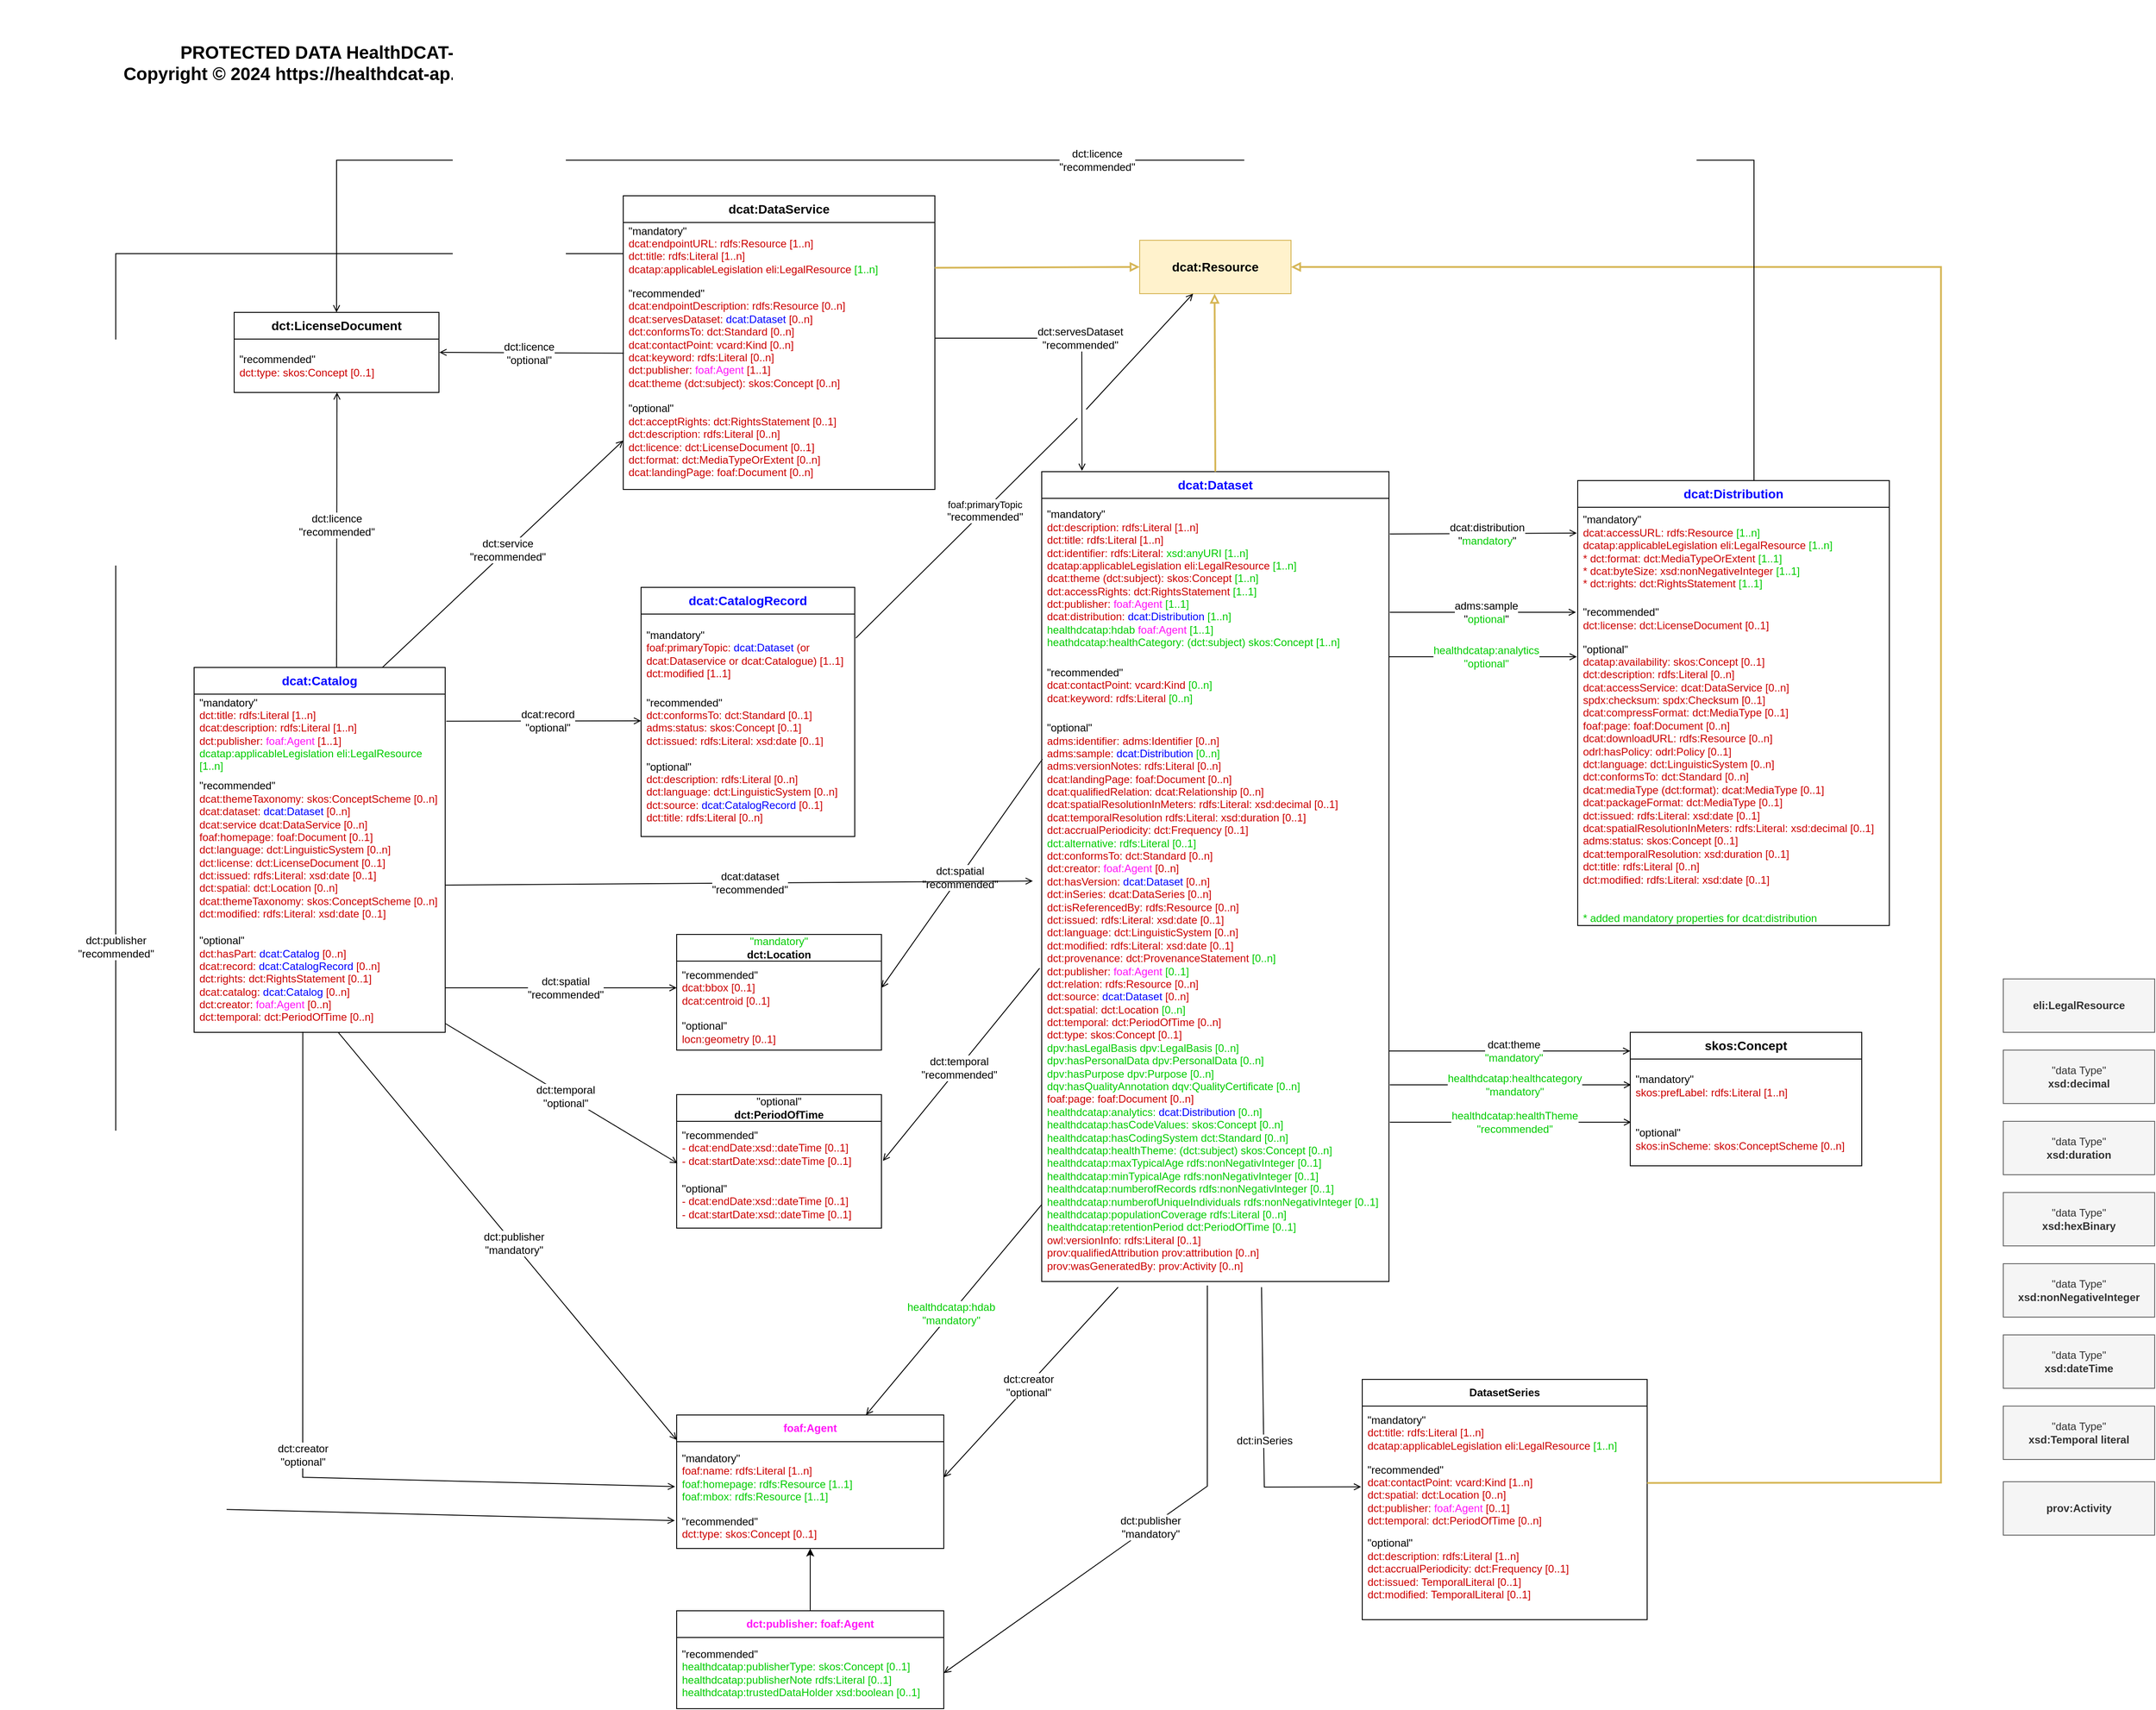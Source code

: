 <mxfile version="26.0.16">
  <diagram name="Page-1" id="j0lLHCOknAyVKFKyBZGa">
    <mxGraphModel grid="1" page="1" gridSize="10" guides="1" tooltips="1" connect="1" arrows="1" fold="1" pageScale="1" pageWidth="850" pageHeight="1100" math="0" shadow="0">
      <root>
        <mxCell id="0" />
        <mxCell id="1" parent="0" />
        <mxCell id="BR2aq6sNMjBqUebuZWKb-2" value="&quot;optional&quot;&lt;br&gt;&lt;b&gt;dct:PeriodOfTime&lt;/b&gt;" style="swimlane;fontStyle=0;childLayout=stackLayout;horizontal=1;startSize=30;horizontalStack=0;resizeParent=1;resizeParentMax=0;resizeLast=0;collapsible=1;marginBottom=0;whiteSpace=wrap;html=1;" vertex="1" parent="1">
          <mxGeometry x="540" y="780" width="230" height="150" as="geometry" />
        </mxCell>
        <mxCell id="BR2aq6sNMjBqUebuZWKb-3" value="&quot;recommended&quot;&lt;br&gt;&lt;font color=&quot;#cc0000&quot;&gt;- dcat:endDate:xsd::dateTime [0..1]&lt;br&gt;- dcat:startDate:xsd::dateTime [0..1]&lt;/font&gt;" style="text;strokeColor=none;fillColor=none;align=left;verticalAlign=middle;spacingLeft=4;spacingRight=4;overflow=hidden;points=[[0,0.5],[1,0.5]];portConstraint=eastwest;rotatable=0;whiteSpace=wrap;html=1;" vertex="1" parent="BR2aq6sNMjBqUebuZWKb-2">
          <mxGeometry y="30" width="230" height="60" as="geometry" />
        </mxCell>
        <mxCell id="BR2aq6sNMjBqUebuZWKb-6" value="&quot;optional&quot;&lt;br&gt;&lt;font color=&quot;#cc0000&quot;&gt;- dcat:endDate:xsd::dateTime [0..1]&lt;br&gt;- dcat:startDate:xsd::dateTime [0..1]&lt;/font&gt;" style="text;strokeColor=none;fillColor=none;align=left;verticalAlign=middle;spacingLeft=4;spacingRight=4;overflow=hidden;points=[[0,0.5],[1,0.5]];portConstraint=eastwest;rotatable=0;whiteSpace=wrap;html=1;" vertex="1" parent="BR2aq6sNMjBqUebuZWKb-2">
          <mxGeometry y="90" width="230" height="60" as="geometry" />
        </mxCell>
        <mxCell id="BR2aq6sNMjBqUebuZWKb-28" value="&lt;b&gt;&lt;font style=&quot;font-size: 14px;&quot; color=&quot;#0000ff&quot;&gt;dcat:Distribution&lt;/font&gt;&lt;/b&gt;" style="swimlane;fontStyle=0;childLayout=stackLayout;horizontal=1;startSize=30;horizontalStack=0;resizeParent=1;resizeParentMax=0;resizeLast=0;collapsible=1;marginBottom=0;whiteSpace=wrap;html=1;" vertex="1" parent="1">
          <mxGeometry x="1552" y="90" width="350" height="500" as="geometry">
            <mxRectangle x="380" y="70" width="110" height="40" as="alternateBounds" />
          </mxGeometry>
        </mxCell>
        <mxCell id="BR2aq6sNMjBqUebuZWKb-29" value="&quot;mandatory&quot;&lt;br&gt;&lt;font color=&quot;#cc0000&quot;&gt;dcat:accessURL: rdfs:Resource &lt;/font&gt;&lt;font color=&quot;#00cc00&quot;&gt;[1..n]&lt;/font&gt;&lt;br&gt;&lt;font color=&quot;#cc0000&quot;&gt;dcatap:applicableLegislation eli:LegalResource&lt;/font&gt;&lt;font color=&quot;#00cc00&quot;&gt; [1..n]&lt;/font&gt;&lt;br&gt;&lt;font color=&quot;#cc0000&quot;&gt;* dct:format: dct:MediaTypeOrExtent&lt;/font&gt;&lt;font color=&quot;#00cc00&quot;&gt; [1..1]&lt;/font&gt;&lt;br&gt;&lt;font color=&quot;#cc0000&quot;&gt;* dcat:byteSize:&lt;/font&gt;&lt;font color=&quot;#00cc00&quot;&gt; &lt;/font&gt;&lt;font color=&quot;#cc0000&quot;&gt;xsd:nonNegativeInteger&lt;/font&gt;&lt;font color=&quot;#00cc00&quot;&gt; [1..1]&lt;/font&gt;&lt;br&gt;&lt;font color=&quot;#cc0000&quot;&gt;* dct:rights: dct:RightsStatement&lt;/font&gt;&lt;font color=&quot;#00cc00&quot;&gt; [1..1]&lt;/font&gt;&lt;font color=&quot;#cc0000&quot;&gt;&lt;br&gt;&lt;/font&gt;" style="text;strokeColor=none;fillColor=none;align=left;verticalAlign=middle;spacingLeft=4;spacingRight=4;overflow=hidden;points=[[0,0.5],[1,0.5]];portConstraint=eastwest;rotatable=0;whiteSpace=wrap;html=1;" vertex="1" parent="BR2aq6sNMjBqUebuZWKb-28">
          <mxGeometry y="30" width="350" height="100" as="geometry" />
        </mxCell>
        <mxCell id="BR2aq6sNMjBqUebuZWKb-30" value="&quot;recommended&quot;&lt;font color=&quot;#cc0000&quot;&gt;&lt;br&gt;dct:license: dct:LicenseDocument [0..1]&lt;br&gt;&lt;/font&gt;" style="text;strokeColor=none;fillColor=none;align=left;verticalAlign=middle;spacingLeft=4;spacingRight=4;overflow=hidden;points=[[0,0.5],[1,0.5]];portConstraint=eastwest;rotatable=0;whiteSpace=wrap;html=1;" vertex="1" parent="BR2aq6sNMjBqUebuZWKb-28">
          <mxGeometry y="130" width="350" height="50" as="geometry" />
        </mxCell>
        <mxCell id="BR2aq6sNMjBqUebuZWKb-31" value="&quot;optional&quot;&lt;br&gt;&lt;font color=&quot;#cc0000&quot;&gt;dcatap:availability: skos:Concept [0..1]&lt;/font&gt;&lt;br style=&quot;border-color: var(--border-color);&quot;&gt;&lt;font color=&quot;#cc0000&quot;&gt;dct:description: rdfs:Literal [0..n]&lt;/font&gt;&lt;br&gt;&lt;font color=&quot;#cc0000&quot;&gt;dcat:accessService: dcat:DataService [0..n]&lt;/font&gt;&lt;br&gt;&lt;font color=&quot;#cc0000&quot;&gt;spdx:checksum: spdx:Checksum [0..1]&lt;/font&gt;&lt;br&gt;&lt;font color=&quot;#cc0000&quot;&gt;dcat:compressFormat: dct:MediaType [0..1]&lt;/font&gt;&lt;br&gt;&lt;font color=&quot;#cc0000&quot;&gt;foaf:page: foaf:Document [0..n]&lt;/font&gt;&lt;br&gt;&lt;font color=&quot;#cc0000&quot;&gt;dcat:downloadURL: rdfs:Resource [0..n]&lt;/font&gt;&lt;br&gt;&lt;font color=&quot;#cc0000&quot;&gt;odrl:hasPolicy: odrl:Policy [0..1]&lt;/font&gt;&lt;br&gt;&lt;font color=&quot;#cc0000&quot;&gt;dct:language: dct:LinguisticSystem [0..n]&lt;/font&gt;&lt;br&gt;&lt;font color=&quot;#cc0000&quot;&gt;dct:conformsTo: dct:Standard [0..n]&lt;/font&gt;&lt;br&gt;&lt;font color=&quot;#cc0000&quot;&gt;dcat:mediaType (dct:format): dcat:MediaType [0..1]&lt;/font&gt;&lt;br&gt;&lt;font color=&quot;#cc0000&quot;&gt;dcat:packageFormat: dct:MediaType [0..1]&lt;/font&gt;&lt;br&gt;&lt;font color=&quot;#cc0000&quot;&gt;dct:issued: rdfs:Literal: xsd:date [0..1]&lt;/font&gt;&lt;br&gt;&lt;font color=&quot;#cc0000&quot;&gt;dcat:spatialResolutionInMeters: rdfs:Literal: xsd:decimal [0..1]&lt;/font&gt;&lt;br&gt;&lt;font color=&quot;#cc0000&quot;&gt;adms:status: skos:Concept [0..1]&lt;/font&gt;&lt;br&gt;&lt;font color=&quot;#cc0000&quot;&gt;dcat:temporalResolution: xsd:duration [0..1]&lt;/font&gt;&lt;br&gt;&lt;font color=&quot;#cc0000&quot;&gt;dct:title: rdfs:Literal [0..n]&lt;/font&gt;&lt;br&gt;&lt;font color=&quot;#cc0000&quot;&gt;dct:modified: rdfs:Literal: xsd:date [0..1]&lt;/font&gt;&lt;br&gt;&lt;br&gt;&lt;br&gt;&lt;font color=&quot;#00cc00&quot;&gt;* added mandatory properties for dcat:distribution&lt;/font&gt;" style="text;strokeColor=none;fillColor=none;align=left;verticalAlign=middle;spacingLeft=4;spacingRight=4;overflow=hidden;points=[[0,0.5],[1,0.5]];portConstraint=eastwest;rotatable=0;whiteSpace=wrap;html=1;" vertex="1" parent="BR2aq6sNMjBqUebuZWKb-28">
          <mxGeometry y="180" width="350" height="320" as="geometry" />
        </mxCell>
        <mxCell id="sPD8ruUdRvM_z9ucQwdK-4" value="&lt;b&gt;&lt;font style=&quot;font-size: 14px;&quot;&gt;dct:LicenseDocument&lt;/font&gt;&lt;/b&gt;" style="swimlane;fontStyle=0;childLayout=stackLayout;horizontal=1;startSize=30;horizontalStack=0;resizeParent=1;resizeParentMax=0;resizeLast=0;collapsible=1;marginBottom=0;whiteSpace=wrap;html=1;" vertex="1" parent="1">
          <mxGeometry x="43" y="-99" width="230" height="90" as="geometry">
            <mxRectangle x="380" y="70" width="110" height="40" as="alternateBounds" />
          </mxGeometry>
        </mxCell>
        <mxCell id="sPD8ruUdRvM_z9ucQwdK-6" value="&quot;recommended&quot;&lt;br&gt;&lt;font color=&quot;#cc0000&quot;&gt;dct:type: skos:Concept [0..1]&lt;br&gt;&lt;/font&gt;" style="text;strokeColor=none;fillColor=none;align=left;verticalAlign=middle;spacingLeft=4;spacingRight=4;overflow=hidden;points=[[0,0.5],[1,0.5]];portConstraint=eastwest;rotatable=0;whiteSpace=wrap;html=1;" vertex="1" parent="sPD8ruUdRvM_z9ucQwdK-4">
          <mxGeometry y="30" width="230" height="60" as="geometry" />
        </mxCell>
        <mxCell id="sPD8ruUdRvM_z9ucQwdK-13" value="&lt;b&gt;DatasetSeries&lt;/b&gt;" style="swimlane;fontStyle=0;childLayout=stackLayout;horizontal=1;startSize=30;horizontalStack=0;resizeParent=1;resizeParentMax=0;resizeLast=0;collapsible=1;marginBottom=0;whiteSpace=wrap;html=1;" vertex="1" parent="1">
          <mxGeometry x="1310" y="1100" width="320" height="270" as="geometry">
            <mxRectangle x="380" y="70" width="110" height="40" as="alternateBounds" />
          </mxGeometry>
        </mxCell>
        <mxCell id="sPD8ruUdRvM_z9ucQwdK-14" value="&quot;mandatory&quot;&lt;br&gt;&lt;font color=&quot;#cc0000&quot;&gt;dct:title: rdfs:Literal [1..n]&lt;br&gt;dcatap:applicableLegislation eli:LegalResource&lt;/font&gt;&lt;font color=&quot;#00cc00&quot;&gt; [1..n]&lt;/font&gt;&lt;font color=&quot;#cc0000&quot;&gt;&lt;br&gt;&lt;/font&gt;" style="text;strokeColor=none;fillColor=none;align=left;verticalAlign=middle;spacingLeft=4;spacingRight=4;overflow=hidden;points=[[0,0.5],[1,0.5]];portConstraint=eastwest;rotatable=0;whiteSpace=wrap;html=1;" vertex="1" parent="sPD8ruUdRvM_z9ucQwdK-13">
          <mxGeometry y="30" width="320" height="60" as="geometry" />
        </mxCell>
        <mxCell id="sPD8ruUdRvM_z9ucQwdK-16" value="&quot;recommended&quot;&lt;br&gt;&lt;font color=&quot;#cc0000&quot;&gt;dcat:contactPoint: vcard:Kind [1..n]&lt;br&gt;dct:spatial: dct:Location [0..n]&lt;br&gt;dct:publisher: &lt;/font&gt;&lt;font color=&quot;#ff14f7&quot;&gt;foaf:Agent&lt;/font&gt;&lt;font color=&quot;#cc0000&quot;&gt; [0..1]&lt;br&gt;dct:temporal: dct:PeriodOfTime [0..n]&amp;nbsp;&lt;br&gt;&lt;/font&gt;" style="text;strokeColor=none;fillColor=none;align=left;verticalAlign=middle;spacingLeft=4;spacingRight=4;overflow=hidden;points=[[0,0.5],[1,0.5]];portConstraint=eastwest;rotatable=0;whiteSpace=wrap;html=1;" vertex="1" parent="sPD8ruUdRvM_z9ucQwdK-13">
          <mxGeometry y="90" width="320" height="80" as="geometry" />
        </mxCell>
        <mxCell id="sPD8ruUdRvM_z9ucQwdK-15" value="&quot;optional&quot;&lt;br&gt;&lt;font color=&quot;#cc0000&quot;&gt;dct:description: rdfs:Literal [1..n]&lt;br&gt;dct:accrualPeriodicity: dct:Frequency [0..1]&lt;br&gt;dct:issued: TemporalLiteral [0..1]&lt;br&gt;dct:modified: TemporalLiteral [0..1]&lt;br&gt;&lt;br&gt;&lt;/font&gt;" style="text;strokeColor=none;fillColor=none;align=left;verticalAlign=middle;spacingLeft=4;spacingRight=4;overflow=hidden;points=[[0,0.5],[1,0.5]];portConstraint=eastwest;rotatable=0;whiteSpace=wrap;html=1;" vertex="1" parent="sPD8ruUdRvM_z9ucQwdK-13">
          <mxGeometry y="170" width="320" height="100" as="geometry" />
        </mxCell>
        <mxCell id="J__374BZSMIU1kpbdkvT-2" value="&lt;b&gt;&lt;font style=&quot;font-size: 14px;&quot; color=&quot;#0000ff&quot;&gt;dcat:Dataset&lt;/font&gt;&lt;/b&gt;" style="swimlane;fontStyle=0;childLayout=stackLayout;horizontal=1;startSize=30;horizontalStack=0;resizeParent=1;resizeParentMax=0;resizeLast=0;collapsible=1;marginBottom=0;whiteSpace=wrap;html=1;" vertex="1" parent="1">
          <mxGeometry x="950" y="80" width="390" height="910" as="geometry">
            <mxRectangle x="380" y="70" width="110" height="40" as="alternateBounds" />
          </mxGeometry>
        </mxCell>
        <mxCell id="J__374BZSMIU1kpbdkvT-3" value="&quot;mandatory&quot;&lt;font color=&quot;#cc0000&quot;&gt;&lt;br&gt;dct:description: rdfs:Literal [1..n]&lt;br&gt;dct:title: rdfs:Literal [1..n]&lt;/font&gt;&lt;div&gt;&lt;font color=&quot;#cc0000&quot;&gt;dct:identifier: rdfs:Literal:&lt;/font&gt;&lt;font color=&quot;#00cc00&quot;&gt; xsd:anyURI [1..n]&lt;/font&gt;&lt;br&gt;&lt;font color=&quot;#cc0000&quot;&gt;dcatap:applicableLegislation eli:LegalResource&lt;/font&gt;&lt;font color=&quot;#00cc00&quot;&gt; [1..n]&lt;/font&gt;&lt;br&gt;&lt;font color=&quot;#cc0000&quot;&gt;dcat:theme (dct:subject): skos:Concept&lt;/font&gt;&lt;font color=&quot;#00cc00&quot;&gt; [1..n]&lt;/font&gt;&lt;font color=&quot;#00cc00&quot;&gt;&lt;br&gt;&lt;/font&gt;&lt;/div&gt;&lt;div&gt;&lt;font color=&quot;#cc0000&quot;&gt;dct:accessRights: dct:RightsStatement&lt;/font&gt;&lt;font color=&quot;#00cc00&quot;&gt; [1..1]&lt;/font&gt;&lt;/div&gt;&lt;div&gt;&lt;font style=&quot;background-color: initial;&quot; color=&quot;#cc0000&quot;&gt;dct:publisher:&lt;/font&gt;&lt;font style=&quot;background-color: initial;&quot; color=&quot;#00cc00&quot;&gt;&amp;nbsp;&lt;/font&gt;&lt;font style=&quot;background-color: initial;&quot; color=&quot;#ff14f7&quot;&gt;foaf:Agent&lt;/font&gt;&lt;font style=&quot;background-color: initial;&quot; color=&quot;#00cc00&quot;&gt;&amp;nbsp;[1..1]&lt;/font&gt;&lt;font color=&quot;#00cc00&quot;&gt;&lt;br&gt;&lt;/font&gt;&lt;font color=&quot;#cc0000&quot;&gt;dcat:distribution:&lt;/font&gt;&lt;font color=&quot;#00cc00&quot;&gt; &lt;/font&gt;&lt;font color=&quot;#0000ff&quot;&gt;dcat:Distribution&lt;/font&gt;&lt;font color=&quot;#00cc00&quot;&gt; [1..n]&lt;/font&gt;&lt;br&gt;&lt;/div&gt;&lt;div&gt;&lt;font color=&quot;#00cc00&quot;&gt;healthdcatap:hdab&amp;nbsp;&lt;/font&gt;&lt;font color=&quot;#ff14f7&quot;&gt;foaf:Agent&lt;/font&gt;&lt;font color=&quot;#00cc00&quot;&gt;&amp;nbsp;[1..1]&lt;/font&gt;&lt;/div&gt;&lt;div&gt;&lt;font color=&quot;#00cc00&quot;&gt;heathdcatap:healthCategory: (dct:subject) skos:Concept [1..n]&lt;/font&gt;&lt;span style=&quot;background-color: initial;&quot;&gt;&lt;br&gt;&lt;/span&gt;&lt;/div&gt;" style="text;strokeColor=none;fillColor=none;align=left;verticalAlign=middle;spacingLeft=4;spacingRight=4;overflow=hidden;points=[[0,0.5],[1,0.5]];portConstraint=eastwest;rotatable=0;whiteSpace=wrap;html=1;" vertex="1" parent="J__374BZSMIU1kpbdkvT-2">
          <mxGeometry y="30" width="390" height="180" as="geometry" />
        </mxCell>
        <mxCell id="J__374BZSMIU1kpbdkvT-4" value="&quot;recommended&quot;&lt;font color=&quot;#cc0000&quot;&gt;&lt;br&gt;&lt;/font&gt;&lt;div&gt;&lt;div&gt;&lt;div&gt;&lt;font color=&quot;#cc0000&quot;&gt;dcat:contactPoint: vcard:Kind&lt;/font&gt;&lt;font color=&quot;#00cc00&quot;&gt;&amp;nbsp;[0..n]&lt;/font&gt;&lt;br&gt;&lt;font color=&quot;#cc0000&quot;&gt;dcat:keyword: rdfs:Literal&lt;/font&gt;&lt;font color=&quot;#00cc00&quot;&gt;&amp;nbsp;[0..n]&lt;/font&gt;&lt;font color=&quot;#cc0000&quot;&gt;&lt;br&gt;&lt;/font&gt;&lt;/div&gt;&lt;/div&gt;&lt;/div&gt;" style="text;strokeColor=none;fillColor=none;align=left;verticalAlign=middle;spacingLeft=4;spacingRight=4;overflow=hidden;points=[[0,0.5],[1,0.5]];portConstraint=eastwest;rotatable=0;whiteSpace=wrap;html=1;" vertex="1" parent="J__374BZSMIU1kpbdkvT-2">
          <mxGeometry y="210" width="390" height="60" as="geometry" />
        </mxCell>
        <mxCell id="J__374BZSMIU1kpbdkvT-5" value="&quot;optional&quot;&lt;br&gt;&lt;span style=&quot;color: rgb(204, 0, 0);&quot;&gt;adms:identifier: adms:Identifier [0..n]&lt;/span&gt;&lt;font color=&quot;#cc0000&quot;&gt;&lt;br&gt;&lt;/font&gt;&lt;div&gt;&lt;font color=&quot;#cc0000&quot;&gt;adms:sample:&lt;/font&gt;&lt;font color=&quot;#00cc00&quot;&gt;&amp;nbsp;&lt;/font&gt;&lt;font color=&quot;#0000ff&quot;&gt;dcat:Distribution&lt;/font&gt;&lt;font color=&quot;#00cc00&quot;&gt;&amp;nbsp;[0..n]&lt;/font&gt;&lt;div&gt;&lt;span style=&quot;color: rgb(204, 0, 0);&quot;&gt;adms:versionNotes: rdfs:Literal [0..n]&lt;/span&gt;&lt;/div&gt;&lt;div&gt;&lt;span style=&quot;color: rgb(204, 0, 0);&quot;&gt;dcat:landingPage: foaf:Document [0..n]&lt;/span&gt;&lt;/div&gt;&lt;div&gt;&lt;span style=&quot;color: rgb(204, 0, 0);&quot;&gt;dcat:qualifiedRelation: dcat:Relationship [0..n]&lt;/span&gt;&lt;/div&gt;&lt;div&gt;&lt;span style=&quot;color: rgb(204, 0, 0);&quot;&gt;dcat:spatialResolutionInMeters: rdfs:Literal: xsd:decimal [0..1]&lt;/span&gt;&lt;/div&gt;&lt;div&gt;&lt;span style=&quot;color: rgb(204, 0, 0);&quot;&gt;dcat:temporalResolution rdfs:Literal: xsd:duration [0..1]&lt;/span&gt;&lt;/div&gt;&lt;div&gt;&lt;span style=&quot;color: rgb(204, 0, 0);&quot;&gt;dct:accrualPeriodicity: dct:Frequency [0..1]&lt;/span&gt;&lt;/div&gt;&lt;div&gt;&lt;span style=&quot;color: rgb(0, 204, 0);&quot;&gt;dct:alternative: rdfs:Literal [0..1]&lt;/span&gt;&lt;/div&gt;&lt;div&gt;&lt;span style=&quot;color: rgb(204, 0, 0);&quot;&gt;dct:conformsTo: dct:Standard [0..n]&lt;/span&gt;&lt;/div&gt;&lt;div&gt;&lt;font color=&quot;#cc0000&quot;&gt;dct:creator:&amp;nbsp;&lt;/font&gt;&lt;font color=&quot;#ff14f7&quot;&gt;foaf:Agent&lt;/font&gt;&lt;font color=&quot;#cc0000&quot;&gt;&amp;nbsp;[0..n]&lt;/font&gt;&lt;/div&gt;&lt;div&gt;&lt;font color=&quot;#cc0000&quot;&gt;dct:hasVersion:&amp;nbsp;&lt;/font&gt;&lt;font color=&quot;#0000ff&quot;&gt;dcat:Dataset&lt;/font&gt;&lt;font color=&quot;#cc0000&quot;&gt;&amp;nbsp;[0..n]&lt;/font&gt;&lt;/div&gt;&lt;div&gt;&lt;span style=&quot;color: rgb(204, 0, 0);&quot;&gt;dct:inSeries: dcat:DataSeries&amp;nbsp;[0..n]&lt;/span&gt;&lt;/div&gt;&lt;div&gt;&lt;span style=&quot;color: rgb(204, 0, 0);&quot;&gt;dct:isReferencedBy: rdfs:Resource [0..n]&lt;/span&gt;&lt;/div&gt;&lt;div&gt;&lt;font color=&quot;#cc0000&quot;&gt;dct:issued: rdfs:Literal: xsd:date [0..1]&lt;/font&gt;&lt;/div&gt;&lt;div&gt;&lt;span style=&quot;color: rgb(204, 0, 0);&quot;&gt;dct:language: dct:LinguisticSystem [0..n]&lt;/span&gt;&lt;font color=&quot;#cc0000&quot;&gt;&lt;br&gt;dct:modified: rdfs:Literal: xsd:date [0..1]&lt;/font&gt;&lt;/div&gt;&lt;div&gt;&lt;font color=&quot;#cc0000&quot;&gt;dct:provenance: dct:ProvenanceStatement&lt;/font&gt;&lt;font color=&quot;#00cc00&quot;&gt;&amp;nbsp;[0..n]&lt;/font&gt;&lt;font color=&quot;#cc0000&quot;&gt;&lt;/font&gt;&lt;/div&gt;&lt;div&gt;&lt;font style=&quot;background-color: initial;&quot; color=&quot;#cc0000&quot;&gt;dct:publisher:&lt;/font&gt;&lt;font style=&quot;background-color: initial;&quot; color=&quot;#00cc00&quot;&gt;&amp;nbsp;&lt;/font&gt;&lt;font style=&quot;background-color: initial;&quot; color=&quot;#ff14f7&quot;&gt;foaf:Agent&lt;/font&gt;&lt;font style=&quot;background-color: initial;&quot; color=&quot;#00cc00&quot;&gt;&amp;nbsp;[0..1]&lt;/font&gt;&lt;font color=&quot;#cc0000&quot;&gt;&lt;br&gt;&lt;/font&gt;&lt;span style=&quot;color: rgb(204, 0, 0);&quot;&gt;dct:relation: rdfs:Resource [0..n]&lt;/span&gt;&lt;/div&gt;&lt;div&gt;&lt;font color=&quot;#cc0000&quot;&gt;dct:source:&amp;nbsp;&lt;/font&gt;&lt;font color=&quot;#0000ff&quot;&gt;dcat:Dataset&lt;/font&gt;&lt;font color=&quot;#cc0000&quot;&gt;&amp;nbsp;[0..n]&lt;/font&gt;&lt;font color=&quot;#cc0000&quot;&gt;&lt;br&gt;&lt;/font&gt;&lt;div&gt;&lt;font color=&quot;#cc0000&quot;&gt;dct:spatial: dct:Location&lt;/font&gt;&lt;font color=&quot;#00cc00&quot;&gt;&amp;nbsp;[0..n]&lt;/font&gt;&lt;/div&gt;&lt;div&gt;&lt;span style=&quot;color: rgb(204, 0, 0);&quot;&gt;dct:temporal: dct:PeriodOfTime [0..n]&lt;/span&gt;&lt;/div&gt;&lt;div&gt;&lt;font color=&quot;#cc0000&quot;&gt;dct:type: skos:Concept [0..1]&lt;/font&gt;&lt;/div&gt;&lt;div&gt;&lt;span style=&quot;color: rgb(0, 204, 0);&quot;&gt;dpv:hasLegalBasis dpv:LegalBasis [0..n]&lt;/span&gt;&lt;/div&gt;&lt;div&gt;&lt;span style=&quot;color: rgb(0, 204, 0);&quot;&gt;dpv:hasPersonalData dpv:PersonalData [0..n]&lt;/span&gt;&lt;/div&gt;&lt;div&gt;&lt;span style=&quot;color: rgb(0, 204, 0);&quot;&gt;dpv:hasPurpose dpv:Purpose [0..n]&lt;/span&gt;&lt;/div&gt;&lt;div&gt;&lt;span style=&quot;color: rgb(0, 204, 0);&quot;&gt;dqv:hasQualityAnnotation dqv:QualityCertificate [0..n]&lt;/span&gt;&lt;/div&gt;&lt;div&gt;&lt;span style=&quot;color: rgb(204, 0, 0);&quot;&gt;foaf:page: foaf:Document [0..n]&lt;/span&gt;&lt;/div&gt;&lt;div&gt;&lt;font color=&quot;#00cc00&quot;&gt;healthdcatap:analytics:&amp;nbsp;&lt;/font&gt;&lt;font color=&quot;#0000ff&quot;&gt;dcat:Distribution&lt;/font&gt;&lt;font color=&quot;#00cc00&quot;&gt;&amp;nbsp;[0..n]&lt;/font&gt;&lt;/div&gt;&lt;div&gt;&lt;span style=&quot;color: rgb(0, 204, 0);&quot;&gt;healthdcatap:hasCodeValues: skos:Concept [0..n]&lt;/span&gt;&lt;/div&gt;&lt;div&gt;&lt;span style=&quot;color: rgb(0, 204, 0);&quot;&gt;healthdcatap:hasCodingSystem dct:Standard [0..n]&lt;/span&gt;&lt;/div&gt;&lt;div&gt;&lt;span style=&quot;color: rgb(0, 204, 0);&quot;&gt;healthdcatap:healthTheme: (dct:subject) skos:Concept [0..n]&lt;/span&gt;&lt;/div&gt;&lt;div&gt;&lt;span style=&quot;color: rgb(0, 204, 0);&quot;&gt;healthdcatap:maxTypicalAge rdfs:nonNegativInteger [0..1]&lt;/span&gt;&lt;/div&gt;&lt;div&gt;&lt;span style=&quot;color: rgb(0, 204, 0);&quot;&gt;healthdcatap:minTypicalAge rdfs:nonNegativInteger [0..1]&lt;/span&gt;&lt;/div&gt;&lt;div&gt;&lt;span style=&quot;color: rgb(0, 204, 0); background-color: initial;&quot;&gt;healthdcatap:numberofRecords rdfs:nonNegativInteger [0..1]&lt;br&gt;&lt;/span&gt;&lt;span style=&quot;color: rgb(0, 204, 0); background-color: initial;&quot;&gt;healthdcatap:numberofUniqueIndividuals rdfs:nonNegativInteger [0..1]&lt;/span&gt;&lt;/div&gt;&lt;div&gt;&lt;span style=&quot;color: rgb(0, 204, 0);&quot;&gt;healthdcatap:populationCoverage rdfs:Literal [0..n]&lt;/span&gt;&lt;/div&gt;&lt;div&gt;&lt;span style=&quot;color: rgb(0, 204, 0);&quot;&gt;healthdcatap:retentionPeriod dct:PeriodOfTime [0..1]&lt;/span&gt;&lt;/div&gt;&lt;div&gt;&lt;span style=&quot;color: rgb(204, 0, 0);&quot;&gt;owl:versionInfo: rdfs:Literal [0..1]&lt;/span&gt;&lt;font color=&quot;#00cc00&quot;&gt;&lt;br&gt;&lt;/font&gt;&lt;div&gt;&lt;font color=&quot;#cc0000&quot;&gt;prov:qualifiedAttribution prov:attribution [0..n]&lt;/font&gt;&lt;br&gt;&lt;font color=&quot;#cc0000&quot;&gt;prov:wasGeneratedBy: prov:Activity [0..n]&lt;/font&gt;&lt;/div&gt;&lt;/div&gt;&lt;/div&gt;&lt;/div&gt;" style="text;strokeColor=none;fillColor=none;align=left;verticalAlign=middle;spacingLeft=4;spacingRight=4;overflow=hidden;points=[[0,0.5],[1,0.5]];portConstraint=eastwest;rotatable=0;whiteSpace=wrap;html=1;" vertex="1" parent="J__374BZSMIU1kpbdkvT-2">
          <mxGeometry y="270" width="390" height="640" as="geometry" />
        </mxCell>
        <mxCell id="J__374BZSMIU1kpbdkvT-6" value="&lt;b&gt;&lt;font style=&quot;font-size: 14px;&quot; color=&quot;#0000ff&quot;&gt;dcat:Catalog&lt;/font&gt;&lt;/b&gt;" style="swimlane;fontStyle=0;childLayout=stackLayout;horizontal=1;startSize=30;horizontalStack=0;resizeParent=1;resizeParentMax=0;resizeLast=0;collapsible=1;marginBottom=0;whiteSpace=wrap;html=1;" vertex="1" parent="1">
          <mxGeometry x="-2" y="300" width="282" height="410" as="geometry">
            <mxRectangle x="380" y="70" width="110" height="40" as="alternateBounds" />
          </mxGeometry>
        </mxCell>
        <mxCell id="J__374BZSMIU1kpbdkvT-7" value="&quot;mandatory&quot;&lt;br&gt;&lt;font color=&quot;#cc0000&quot;&gt;dct:title: rdfs:Literal [1..n]&lt;br&gt;dcat:description: rdfs:Literal [1..n]&lt;br&gt;dct:publisher: &lt;/font&gt;&lt;font color=&quot;#ff14f7&quot;&gt;foaf:Agent&lt;/font&gt;&lt;font color=&quot;#cc0000&quot;&gt; [1..1]&lt;br&gt;&lt;/font&gt;&lt;font color=&quot;#00cc00&quot;&gt;dcatap:applicableLegislation eli:LegalResource [1..n]&lt;/font&gt;&lt;font color=&quot;#cc0000&quot;&gt;&lt;br&gt;&lt;/font&gt;" style="text;strokeColor=none;fillColor=none;align=left;verticalAlign=middle;spacingLeft=4;spacingRight=4;overflow=hidden;points=[[0,0.5],[1,0.5]];portConstraint=eastwest;rotatable=0;whiteSpace=wrap;html=1;" vertex="1" parent="J__374BZSMIU1kpbdkvT-6">
          <mxGeometry y="30" width="282" height="90" as="geometry" />
        </mxCell>
        <mxCell id="J__374BZSMIU1kpbdkvT-8" value="&quot;recommended&quot;&lt;br&gt;&lt;font color=&quot;#cc0000&quot;&gt;dcat:themeTaxonomy: skos:ConceptScheme [0..n]&lt;/font&gt;&lt;br&gt;&lt;font color=&quot;#cc0000&quot;&gt;dcat:dataset: &lt;/font&gt;&lt;font color=&quot;#0000ff&quot;&gt;dcat:Dataset&lt;/font&gt;&lt;font color=&quot;#cc0000&quot;&gt; [0..n]&lt;/font&gt;&lt;br&gt;&lt;font color=&quot;#cc0000&quot;&gt;dcat:service dcat:DataService [0..n]&lt;/font&gt;&lt;br&gt;&lt;font color=&quot;#cc0000&quot;&gt;foaf:homepage: foaf:Document [0..1]&lt;/font&gt;&lt;br&gt;&lt;font color=&quot;#cc0000&quot;&gt;dct:language: dct:LinguisticSystem [0..n]&lt;/font&gt;&lt;br&gt;&lt;font color=&quot;#cc0000&quot;&gt;dct:license: dct:LicenseDocument [0..1]&lt;/font&gt;&lt;br&gt;&lt;font color=&quot;#cc0000&quot;&gt;dct:issued: rdfs:Literal: xsd:date [0..1]&lt;/font&gt;&lt;br&gt;&lt;font color=&quot;#cc0000&quot;&gt;dct:spatial: dct:Location [0..n]&lt;/font&gt;&lt;br&gt;&lt;font color=&quot;#cc0000&quot;&gt;dcat:themeTaxonomy: skos:ConceptScheme [0..n]&lt;/font&gt;&lt;br&gt;&lt;font color=&quot;#cc0000&quot;&gt;dct:modified: rdfs:Literal: xsd:date [0..1]&lt;/font&gt;" style="text;strokeColor=none;fillColor=none;align=left;verticalAlign=middle;spacingLeft=4;spacingRight=4;overflow=hidden;points=[[0,0.5],[1,0.5]];portConstraint=eastwest;rotatable=0;whiteSpace=wrap;html=1;" vertex="1" parent="J__374BZSMIU1kpbdkvT-6">
          <mxGeometry y="120" width="282" height="170" as="geometry" />
        </mxCell>
        <mxCell id="J__374BZSMIU1kpbdkvT-9" value="&quot;optional&quot;&lt;br&gt;&lt;font color=&quot;#cc0000&quot;&gt;dct:hasPart: &lt;/font&gt;&lt;font color=&quot;#0000ff&quot;&gt;dcat:Catalog&lt;/font&gt;&lt;font color=&quot;#cc0000&quot;&gt; [0..n]&lt;/font&gt;&lt;font color=&quot;#cc0000&quot;&gt;&lt;br&gt;dcat:record: &lt;/font&gt;&lt;font color=&quot;#0000ff&quot;&gt;dcat:CatalogRecord&lt;/font&gt;&lt;font color=&quot;#cc0000&quot;&gt; [0..n]&lt;br&gt;dct:rights: dct:RightsStatement [0..1]&lt;br&gt;dcat:catalog: &lt;/font&gt;&lt;font color=&quot;#0000ff&quot;&gt;dcat:Catalog&lt;/font&gt;&lt;font color=&quot;#cc0000&quot;&gt; [0..n]&lt;br&gt;dct:creator: &lt;/font&gt;&lt;font color=&quot;#ff14f7&quot;&gt;foaf:Agent&lt;/font&gt;&lt;font color=&quot;#cc0000&quot;&gt; [0..n]&lt;br&gt;dct:temporal: dct:PeriodOfTime [0..n]&lt;br&gt;&lt;/font&gt;" style="text;strokeColor=none;fillColor=none;align=left;verticalAlign=middle;spacingLeft=4;spacingRight=4;overflow=hidden;points=[[0,0.5],[1,0.5]];portConstraint=eastwest;rotatable=0;whiteSpace=wrap;html=1;" vertex="1" parent="J__374BZSMIU1kpbdkvT-6">
          <mxGeometry y="290" width="282" height="120" as="geometry" />
        </mxCell>
        <mxCell id="J__374BZSMIU1kpbdkvT-10" value="&lt;b&gt;&lt;font color=&quot;#ff14f7&quot;&gt;foaf:Agent&lt;/font&gt;&lt;/b&gt;" style="swimlane;fontStyle=0;childLayout=stackLayout;horizontal=1;startSize=30;horizontalStack=0;resizeParent=1;resizeParentMax=0;resizeLast=0;collapsible=1;marginBottom=0;whiteSpace=wrap;html=1;" vertex="1" parent="1">
          <mxGeometry x="540" y="1140" width="300" height="150" as="geometry">
            <mxRectangle x="380" y="70" width="110" height="40" as="alternateBounds" />
          </mxGeometry>
        </mxCell>
        <mxCell id="J__374BZSMIU1kpbdkvT-11" value="&quot;mandatory&quot;&lt;br&gt;&lt;font color=&quot;#cc0000&quot;&gt;foaf:name: rdfs:Literal [1..n]&lt;/font&gt;&lt;br&gt;&lt;font color=&quot;#00cc00&quot;&gt;foaf:homepage: rdfs:Resource [1..1]&lt;br&gt;foaf:mbox: rdfs:Resource [1..1]&lt;/font&gt;" style="text;strokeColor=none;fillColor=none;align=left;verticalAlign=middle;spacingLeft=4;spacingRight=4;overflow=hidden;points=[[0,0.5],[1,0.5]];portConstraint=eastwest;rotatable=0;whiteSpace=wrap;html=1;" vertex="1" parent="J__374BZSMIU1kpbdkvT-10">
          <mxGeometry y="30" width="300" height="80" as="geometry" />
        </mxCell>
        <mxCell id="J__374BZSMIU1kpbdkvT-12" value="&quot;recommended&quot;&lt;br&gt;&lt;font color=&quot;#cc0000&quot;&gt;dct:type: skos:Concept [0..1]&lt;br&gt;&lt;/font&gt;&lt;div&gt;&lt;br&gt;&lt;/div&gt;" style="text;strokeColor=none;fillColor=none;align=left;verticalAlign=middle;spacingLeft=4;spacingRight=4;overflow=hidden;points=[[0,0.5],[1,0.5]];portConstraint=eastwest;rotatable=0;whiteSpace=wrap;html=1;" vertex="1" parent="J__374BZSMIU1kpbdkvT-10">
          <mxGeometry y="110" width="300" height="40" as="geometry" />
        </mxCell>
        <mxCell id="J__374BZSMIU1kpbdkvT-13" value="&lt;font color=&quot;#00cc00&quot;&gt;&quot;mandatory&quot;&lt;/font&gt;&lt;br&gt;&lt;b&gt;dct:Location&lt;/b&gt;" style="swimlane;fontStyle=0;childLayout=stackLayout;horizontal=1;startSize=30;horizontalStack=0;resizeParent=1;resizeParentMax=0;resizeLast=0;collapsible=1;marginBottom=0;whiteSpace=wrap;html=1;" vertex="1" parent="1">
          <mxGeometry x="540" y="600" width="230" height="130" as="geometry">
            <mxRectangle x="380" y="70" width="110" height="40" as="alternateBounds" />
          </mxGeometry>
        </mxCell>
        <mxCell id="J__374BZSMIU1kpbdkvT-14" value="&quot;recommended&quot;&lt;br&gt;&lt;font color=&quot;#cc0000&quot;&gt;dcat:bbox [0..1]&lt;br&gt;dcat:centroid [0..1]&lt;/font&gt;" style="text;strokeColor=none;fillColor=none;align=left;verticalAlign=middle;spacingLeft=4;spacingRight=4;overflow=hidden;points=[[0,0.5],[1,0.5]];portConstraint=eastwest;rotatable=0;whiteSpace=wrap;html=1;" vertex="1" parent="J__374BZSMIU1kpbdkvT-13">
          <mxGeometry y="30" width="230" height="60" as="geometry" />
        </mxCell>
        <mxCell id="J__374BZSMIU1kpbdkvT-15" value="&quot;optional&quot;&lt;br&gt;&lt;font color=&quot;#cc0000&quot;&gt;locn:geometry [0..1]&lt;br&gt;&lt;/font&gt;" style="text;strokeColor=none;fillColor=none;align=left;verticalAlign=middle;spacingLeft=4;spacingRight=4;overflow=hidden;points=[[0,0.5],[1,0.5]];portConstraint=eastwest;rotatable=0;whiteSpace=wrap;html=1;" vertex="1" parent="J__374BZSMIU1kpbdkvT-13">
          <mxGeometry y="90" width="230" height="40" as="geometry" />
        </mxCell>
        <mxCell id="J__374BZSMIU1kpbdkvT-16" value="&lt;b&gt;&lt;font style=&quot;font-size: 14px;&quot; color=&quot;#0000ff&quot;&gt;dcat:CatalogRecord&lt;/font&gt;&lt;/b&gt;" style="swimlane;fontStyle=0;childLayout=stackLayout;horizontal=1;startSize=30;horizontalStack=0;resizeParent=1;resizeParentMax=0;resizeLast=0;collapsible=1;marginBottom=0;whiteSpace=wrap;html=1;" vertex="1" parent="1">
          <mxGeometry x="500" y="210" width="240" height="280" as="geometry">
            <mxRectangle x="380" y="70" width="110" height="40" as="alternateBounds" />
          </mxGeometry>
        </mxCell>
        <mxCell id="J__374BZSMIU1kpbdkvT-17" value="&quot;mandatory&quot;&lt;br&gt;&lt;font color=&quot;#cc0000&quot;&gt;foaf:primaryTopic: &lt;/font&gt;&lt;font color=&quot;#0000ff&quot;&gt;dcat:Dataset&lt;/font&gt;&lt;font color=&quot;#cc0000&quot;&gt; (or dcat:Dataservice or dcat:Catalogue) [1..1]&lt;/font&gt;&lt;br&gt;&lt;font color=&quot;#cc0000&quot;&gt;dct:modified [1..1]&lt;br&gt;&lt;/font&gt;" style="text;strokeColor=none;fillColor=none;align=left;verticalAlign=middle;spacingLeft=4;spacingRight=4;overflow=hidden;points=[[0,0.5],[1,0.5]];portConstraint=eastwest;rotatable=0;whiteSpace=wrap;html=1;" vertex="1" parent="J__374BZSMIU1kpbdkvT-16">
          <mxGeometry y="30" width="240" height="90" as="geometry" />
        </mxCell>
        <mxCell id="J__374BZSMIU1kpbdkvT-18" value="&quot;recommended&quot;&lt;font color=&quot;#cc0000&quot;&gt;&lt;br&gt;dct:conformsTo: dct:Standard [0..1]&lt;br&gt;adms:status: skos:Concept [0..1]&lt;br&gt;dct:issued: rdfs:Literal: xsd:date [0..1]&lt;br&gt;&lt;/font&gt;" style="text;strokeColor=none;fillColor=none;align=left;verticalAlign=middle;spacingLeft=4;spacingRight=4;overflow=hidden;points=[[0,0.5],[1,0.5]];portConstraint=eastwest;rotatable=0;whiteSpace=wrap;html=1;" vertex="1" parent="J__374BZSMIU1kpbdkvT-16">
          <mxGeometry y="120" width="240" height="60" as="geometry" />
        </mxCell>
        <mxCell id="J__374BZSMIU1kpbdkvT-19" value="&quot;optional&quot;&lt;br&gt;&lt;font color=&quot;#cc0000&quot;&gt;dct:description: rdfs:Literal [0..n]&lt;br&gt;dct:language: dct:LinguisticSystem [0..n]&lt;br&gt;dct:source: &lt;/font&gt;&lt;font color=&quot;#0000ff&quot;&gt;dcat:CatalogRecord&lt;/font&gt;&lt;font color=&quot;#cc0000&quot;&gt; [0..1]&lt;br&gt;dct:title: rdfs:Literal [0..n]&lt;br&gt;&lt;/font&gt;" style="text;strokeColor=none;fillColor=none;align=left;verticalAlign=middle;spacingLeft=4;spacingRight=4;overflow=hidden;points=[[0,0.5],[1,0.5]];portConstraint=eastwest;rotatable=0;whiteSpace=wrap;html=1;" vertex="1" parent="J__374BZSMIU1kpbdkvT-16">
          <mxGeometry y="180" width="240" height="100" as="geometry" />
        </mxCell>
        <mxCell id="J__374BZSMIU1kpbdkvT-20" value="&lt;b&gt;&lt;font style=&quot;font-size: 14px;&quot;&gt;dcat:DataService&lt;/font&gt;&lt;/b&gt;" style="swimlane;fontStyle=0;childLayout=stackLayout;horizontal=1;startSize=30;horizontalStack=0;resizeParent=1;resizeParentMax=0;resizeLast=0;collapsible=1;marginBottom=0;whiteSpace=wrap;html=1;" vertex="1" parent="1">
          <mxGeometry x="480" y="-230" width="350" height="330" as="geometry">
            <mxRectangle x="380" y="70" width="110" height="40" as="alternateBounds" />
          </mxGeometry>
        </mxCell>
        <mxCell id="J__374BZSMIU1kpbdkvT-21" value="&quot;mandatory&quot;&lt;br&gt;&lt;font color=&quot;#cc0000&quot;&gt;dcat:endpointURL: rdfs:Resource [1..n]&lt;br&gt;dct:title: rdfs:Literal [1..n]&lt;br&gt;dcatap:applicableLegislation eli:LegalResource&lt;/font&gt;&lt;font color=&quot;#00cc00&quot;&gt; [1..n]&lt;/font&gt;&lt;font color=&quot;#cc0000&quot;&gt;&lt;br&gt;&lt;br&gt;&lt;/font&gt;" style="text;strokeColor=none;fillColor=none;align=left;verticalAlign=middle;spacingLeft=4;spacingRight=4;overflow=hidden;points=[[0,0.5],[1,0.5]];portConstraint=eastwest;rotatable=0;whiteSpace=wrap;html=1;" vertex="1" parent="J__374BZSMIU1kpbdkvT-20">
          <mxGeometry y="30" width="350" height="70" as="geometry" />
        </mxCell>
        <mxCell id="J__374BZSMIU1kpbdkvT-22" value="&quot;recommended&quot;&lt;br&gt;&lt;font color=&quot;#cc0000&quot;&gt;dcat:endpointDescription: rdfs:Resource [0..n]&lt;br&gt;dcat:servesDataset: &lt;/font&gt;&lt;font color=&quot;#0000ff&quot;&gt;dcat:Dataset&lt;/font&gt;&lt;font color=&quot;#cc0000&quot;&gt; [0..n]&lt;br&gt;dct:conformsTo: dct:Standard [0..n]&lt;br&gt;dcat:contactPoint: vcard:Kind [0..n]&lt;br&gt;dcat:keyword: rdfs:Literal [0..n]&lt;br&gt;dct:publisher: &lt;/font&gt;&lt;font color=&quot;#ff14f7&quot;&gt;foaf:Agent&lt;/font&gt;&lt;font color=&quot;#cc0000&quot;&gt; [1..1]&lt;br&gt;dcat:theme (dct:subject): skos:Concept [0..n]&lt;br&gt;&lt;/font&gt;" style="text;strokeColor=none;fillColor=none;align=left;verticalAlign=middle;spacingLeft=4;spacingRight=4;overflow=hidden;points=[[0,0.5],[1,0.5]];portConstraint=eastwest;rotatable=0;whiteSpace=wrap;html=1;" vertex="1" parent="J__374BZSMIU1kpbdkvT-20">
          <mxGeometry y="100" width="350" height="120" as="geometry" />
        </mxCell>
        <mxCell id="J__374BZSMIU1kpbdkvT-23" value="&quot;optional&quot;&lt;br&gt;&lt;font color=&quot;#cc0000&quot;&gt;dct:acceptRights: dct:RightsStatement [0..1]&lt;br&gt;dct:description: rdfs:Literal [0..n]&lt;br&gt;dct:licence: dct:LicenseDocument [0..1]&lt;br&gt;dct:format: dct:MediaTypeOrExtent [0..n]&lt;br&gt;dcat:landingPage: foaf:Document [0..n]&lt;br&gt;&lt;/font&gt;" style="text;strokeColor=none;fillColor=none;align=left;verticalAlign=middle;spacingLeft=4;spacingRight=4;overflow=hidden;points=[[0,0.5],[1,0.5]];portConstraint=eastwest;rotatable=0;whiteSpace=wrap;html=1;" vertex="1" parent="J__374BZSMIU1kpbdkvT-20">
          <mxGeometry y="220" width="350" height="110" as="geometry" />
        </mxCell>
        <mxCell id="J__374BZSMIU1kpbdkvT-24" value="" style="endArrow=open;html=1;rounded=0;endFill=0;entryX=0.502;entryY=0.998;entryDx=0;entryDy=0;entryPerimeter=0;" edge="1" parent="1" target="sPD8ruUdRvM_z9ucQwdK-6">
          <mxGeometry width="50" height="50" relative="1" as="geometry">
            <mxPoint x="158" y="300" as="sourcePoint" />
            <mxPoint x="158.29" y="150" as="targetPoint" />
          </mxGeometry>
        </mxCell>
        <mxCell id="J__374BZSMIU1kpbdkvT-25" value="&lt;font style=&quot;font-size: 12px;&quot;&gt;dct:licence&lt;br&gt;&quot;recommended&quot;&lt;/font&gt;" style="edgeLabel;html=1;align=center;verticalAlign=middle;resizable=0;points=[];" connectable="0" vertex="1" parent="J__374BZSMIU1kpbdkvT-24">
          <mxGeometry x="0.035" relative="1" as="geometry">
            <mxPoint as="offset" />
          </mxGeometry>
        </mxCell>
        <mxCell id="J__374BZSMIU1kpbdkvT-28" value="" style="endArrow=open;html=1;rounded=0;endFill=0;exitX=1.004;exitY=0.355;exitDx=0;exitDy=0;exitPerimeter=0;entryX=0;entryY=0.5;entryDx=0;entryDy=0;" edge="1" parent="1" target="J__374BZSMIU1kpbdkvT-18">
          <mxGeometry width="50" height="50" relative="1" as="geometry">
            <mxPoint x="281.128" y="360.35" as="sourcePoint" />
            <mxPoint x="490" y="360" as="targetPoint" />
          </mxGeometry>
        </mxCell>
        <mxCell id="J__374BZSMIU1kpbdkvT-29" value="&lt;font style=&quot;font-size: 12px;&quot;&gt;dcat:record&lt;br&gt;&quot;optional&quot;&lt;/font&gt;" style="edgeLabel;html=1;align=center;verticalAlign=middle;resizable=0;points=[];" connectable="0" vertex="1" parent="J__374BZSMIU1kpbdkvT-28">
          <mxGeometry x="0.035" relative="1" as="geometry">
            <mxPoint as="offset" />
          </mxGeometry>
        </mxCell>
        <mxCell id="J__374BZSMIU1kpbdkvT-30" value="" style="endArrow=open;html=1;rounded=0;endFill=0;entryX=0;entryY=0.5;entryDx=0;entryDy=0;exitX=0.75;exitY=0;exitDx=0;exitDy=0;" edge="1" parent="1" source="J__374BZSMIU1kpbdkvT-6" target="J__374BZSMIU1kpbdkvT-23">
          <mxGeometry width="50" height="50" relative="1" as="geometry">
            <mxPoint x="240" y="280" as="sourcePoint" />
            <mxPoint x="420" y="110" as="targetPoint" />
          </mxGeometry>
        </mxCell>
        <mxCell id="J__374BZSMIU1kpbdkvT-31" value="&lt;font style=&quot;font-size: 12px;&quot;&gt;dct:service&lt;br&gt;&quot;recommended&quot;&lt;/font&gt;" style="edgeLabel;html=1;align=center;verticalAlign=middle;resizable=0;points=[];" connectable="0" vertex="1" parent="J__374BZSMIU1kpbdkvT-30">
          <mxGeometry x="0.035" relative="1" as="geometry">
            <mxPoint as="offset" />
          </mxGeometry>
        </mxCell>
        <mxCell id="J__374BZSMIU1kpbdkvT-32" value="" style="endArrow=open;html=1;rounded=0;endFill=0;exitX=0.002;exitY=0.641;exitDx=0;exitDy=0;exitPerimeter=0;entryX=1.002;entryY=0.249;entryDx=0;entryDy=0;entryPerimeter=0;" edge="1" parent="1" source="J__374BZSMIU1kpbdkvT-22" target="sPD8ruUdRvM_z9ucQwdK-6">
          <mxGeometry width="50" height="50" relative="1" as="geometry">
            <mxPoint x="460" y="40" as="sourcePoint" />
            <mxPoint x="290" y="80" as="targetPoint" />
          </mxGeometry>
        </mxCell>
        <mxCell id="J__374BZSMIU1kpbdkvT-33" value="&lt;font style=&quot;font-size: 12px;&quot;&gt;dct:licence&lt;br&gt;&quot;optional&quot;&lt;/font&gt;" style="edgeLabel;html=1;align=center;verticalAlign=middle;resizable=0;points=[];" connectable="0" vertex="1" parent="J__374BZSMIU1kpbdkvT-32">
          <mxGeometry x="0.035" relative="1" as="geometry">
            <mxPoint as="offset" />
          </mxGeometry>
        </mxCell>
        <mxCell id="J__374BZSMIU1kpbdkvT-34" value="" style="endArrow=open;html=1;rounded=0;endFill=0;entryX=0;entryY=0.5;entryDx=0;entryDy=0;" edge="1" parent="1" target="J__374BZSMIU1kpbdkvT-14">
          <mxGeometry width="50" height="50" relative="1" as="geometry">
            <mxPoint x="280" y="660" as="sourcePoint" />
            <mxPoint x="510" y="670" as="targetPoint" />
          </mxGeometry>
        </mxCell>
        <mxCell id="J__374BZSMIU1kpbdkvT-35" value="&lt;font style=&quot;font-size: 12px;&quot;&gt;dct:spatial&lt;br&gt;&quot;recommended&quot;&lt;/font&gt;" style="edgeLabel;html=1;align=center;verticalAlign=middle;resizable=0;points=[];" connectable="0" vertex="1" parent="J__374BZSMIU1kpbdkvT-34">
          <mxGeometry x="0.035" relative="1" as="geometry">
            <mxPoint as="offset" />
          </mxGeometry>
        </mxCell>
        <mxCell id="J__374BZSMIU1kpbdkvT-37" value="" style="endArrow=open;html=1;rounded=0;endFill=0;entryX=0.116;entryY=-0.001;entryDx=0;entryDy=0;exitX=1;exitY=0.5;exitDx=0;exitDy=0;entryPerimeter=0;" edge="1" parent="1" source="J__374BZSMIU1kpbdkvT-22" target="J__374BZSMIU1kpbdkvT-2">
          <mxGeometry width="50" height="50" relative="1" as="geometry">
            <mxPoint x="840" y="-71" as="sourcePoint" />
            <mxPoint x="1037.5" y="60" as="targetPoint" />
            <Array as="points">
              <mxPoint x="995" y="-70" />
            </Array>
          </mxGeometry>
        </mxCell>
        <mxCell id="J__374BZSMIU1kpbdkvT-38" value="&lt;font style=&quot;font-size: 12px;&quot;&gt;dct:servesDataset&lt;br&gt;&quot;recommended&quot;&lt;/font&gt;" style="edgeLabel;html=1;align=center;verticalAlign=middle;resizable=0;points=[];" connectable="0" vertex="1" parent="J__374BZSMIU1kpbdkvT-37">
          <mxGeometry x="0.035" relative="1" as="geometry">
            <mxPoint as="offset" />
          </mxGeometry>
        </mxCell>
        <mxCell id="J__374BZSMIU1kpbdkvT-39" value="" style="endArrow=block;html=1;rounded=0;entryX=0.5;entryY=1;entryDx=0;entryDy=0;endFill=0;fillColor=#fff2cc;strokeColor=#d6b656;strokeWidth=2;exitX=0.5;exitY=0;exitDx=0;exitDy=0;" edge="1" parent="1" source="J__374BZSMIU1kpbdkvT-2">
          <mxGeometry width="50" height="50" relative="1" as="geometry">
            <mxPoint x="1144.17" y="70" as="sourcePoint" />
            <mxPoint x="1144.17" y="-120" as="targetPoint" />
          </mxGeometry>
        </mxCell>
        <mxCell id="J__374BZSMIU1kpbdkvT-40" value="" style="endArrow=block;html=1;rounded=0;entryX=0;entryY=0.5;entryDx=0;entryDy=0;endFill=0;exitX=0.999;exitY=0.668;exitDx=0;exitDy=0;exitPerimeter=0;fillColor=#fff2cc;strokeColor=#d6b656;strokeWidth=2;" edge="1" parent="1" target="J__374BZSMIU1kpbdkvT-102">
          <mxGeometry width="50" height="50" relative="1" as="geometry">
            <mxPoint x="830.0" y="-149.12" as="sourcePoint" />
            <mxPoint x="1000.35" y="-150.88" as="targetPoint" />
          </mxGeometry>
        </mxCell>
        <mxCell id="J__374BZSMIU1kpbdkvT-43" value="" style="endArrow=open;html=1;rounded=0;endFill=0;exitX=0.002;exitY=0.083;exitDx=0;exitDy=0;exitPerimeter=0;" edge="1" parent="1" source="J__374BZSMIU1kpbdkvT-5">
          <mxGeometry width="50" height="50" relative="1" as="geometry">
            <mxPoint x="944.1" y="666.4" as="sourcePoint" />
            <mxPoint x="770" y="660" as="targetPoint" />
          </mxGeometry>
        </mxCell>
        <mxCell id="J__374BZSMIU1kpbdkvT-44" value="&lt;font style=&quot;font-size: 12px;&quot;&gt;dct:spatial&lt;br&gt;&quot;recommended&quot;&lt;/font&gt;" style="edgeLabel;html=1;align=center;verticalAlign=middle;resizable=0;points=[];" connectable="0" vertex="1" parent="J__374BZSMIU1kpbdkvT-43">
          <mxGeometry x="0.035" relative="1" as="geometry">
            <mxPoint as="offset" />
          </mxGeometry>
        </mxCell>
        <mxCell id="J__374BZSMIU1kpbdkvT-45" value="" style="endArrow=open;html=1;rounded=0;endFill=0;exitX=1;exitY=0.231;exitDx=0;exitDy=0;exitPerimeter=0;entryX=0;entryY=0.719;entryDx=0;entryDy=0;entryPerimeter=0;" edge="1" parent="1">
          <mxGeometry width="50" height="50" relative="1" as="geometry">
            <mxPoint x="1341" y="150" as="sourcePoint" />
            <mxPoint x="1551" y="149" as="targetPoint" />
          </mxGeometry>
        </mxCell>
        <mxCell id="J__374BZSMIU1kpbdkvT-46" value="&lt;font style=&quot;font-size: 12px;&quot;&gt;dcat:distribution&lt;br&gt;&quot;&lt;font color=&quot;#00cc00&quot;&gt;mandatory&lt;/font&gt;&quot;&lt;/font&gt;" style="edgeLabel;html=1;align=center;verticalAlign=middle;resizable=0;points=[];" connectable="0" vertex="1" parent="J__374BZSMIU1kpbdkvT-45">
          <mxGeometry x="0.035" relative="1" as="geometry">
            <mxPoint as="offset" />
          </mxGeometry>
        </mxCell>
        <mxCell id="J__374BZSMIU1kpbdkvT-47" value="" style="endArrow=open;html=1;rounded=0;endFill=0;exitX=1;exitY=0.231;exitDx=0;exitDy=0;exitPerimeter=0;entryX=-0.004;entryY=0.219;entryDx=0;entryDy=0;entryPerimeter=0;" edge="1" parent="1">
          <mxGeometry width="50" height="50" relative="1" as="geometry">
            <mxPoint x="1341" y="238" as="sourcePoint" />
            <mxPoint x="1550" y="238" as="targetPoint" />
          </mxGeometry>
        </mxCell>
        <mxCell id="J__374BZSMIU1kpbdkvT-48" value="&lt;font style=&quot;font-size: 12px;&quot;&gt;adms:sample&lt;br&gt;&quot;&lt;font color=&quot;#00cc00&quot;&gt;optional&lt;/font&gt;&quot;&lt;/font&gt;" style="edgeLabel;html=1;align=center;verticalAlign=middle;resizable=0;points=[];" connectable="0" vertex="1" parent="J__374BZSMIU1kpbdkvT-47">
          <mxGeometry x="0.035" relative="1" as="geometry">
            <mxPoint as="offset" />
          </mxGeometry>
        </mxCell>
        <mxCell id="J__374BZSMIU1kpbdkvT-49" value="" style="endArrow=open;html=1;rounded=0;endFill=0;entryX=0.004;entryY=0.914;entryDx=0;entryDy=0;entryPerimeter=0;exitX=1;exitY=0.231;exitDx=0;exitDy=0;exitPerimeter=0;" edge="1" parent="1">
          <mxGeometry width="50" height="50" relative="1" as="geometry">
            <mxPoint x="1340" y="288" as="sourcePoint" />
            <mxPoint x="1551" y="288" as="targetPoint" />
          </mxGeometry>
        </mxCell>
        <mxCell id="J__374BZSMIU1kpbdkvT-50" value="&lt;font color=&quot;#00cc00&quot; style=&quot;font-size: 12px;&quot;&gt;healthdcatap:analytics&lt;br&gt;&quot;optional&quot;&lt;/font&gt;" style="edgeLabel;html=1;align=center;verticalAlign=middle;resizable=0;points=[];" connectable="0" vertex="1" parent="J__374BZSMIU1kpbdkvT-49">
          <mxGeometry x="0.035" relative="1" as="geometry">
            <mxPoint as="offset" />
          </mxGeometry>
        </mxCell>
        <mxCell id="J__374BZSMIU1kpbdkvT-59" value="&lt;b style=&quot;&quot;&gt;&lt;font style=&quot;font-size: 14px;&quot;&gt;skos:Concept&lt;/font&gt;&lt;/b&gt;" style="swimlane;fontStyle=0;childLayout=stackLayout;horizontal=1;startSize=30;horizontalStack=0;resizeParent=1;resizeParentMax=0;resizeLast=0;collapsible=1;marginBottom=0;whiteSpace=wrap;html=1;" vertex="1" parent="1">
          <mxGeometry x="1611" y="710" width="260" height="150" as="geometry">
            <mxRectangle x="380" y="70" width="110" height="40" as="alternateBounds" />
          </mxGeometry>
        </mxCell>
        <mxCell id="J__374BZSMIU1kpbdkvT-60" value="&quot;mandatory&quot;&lt;br&gt;&lt;font color=&quot;#cc0000&quot;&gt;skos:prefLabel: rdfs:Literal [1..n]&lt;/font&gt;&lt;font color=&quot;#0066cc&quot;&gt;&lt;br&gt;&lt;/font&gt;" style="text;strokeColor=none;fillColor=none;align=left;verticalAlign=middle;spacingLeft=4;spacingRight=4;overflow=hidden;points=[[0,0.5],[1,0.5]];portConstraint=eastwest;rotatable=0;whiteSpace=wrap;html=1;" vertex="1" parent="J__374BZSMIU1kpbdkvT-59">
          <mxGeometry y="30" width="260" height="60" as="geometry" />
        </mxCell>
        <mxCell id="J__374BZSMIU1kpbdkvT-61" value="&quot;optional&quot;&lt;br&gt;&lt;span style=&quot;color: rgb(204, 0, 0);&quot;&gt;skos:inScheme: skos:ConceptScheme [0..n]&lt;/span&gt;&lt;font color=&quot;#cc0000&quot;&gt;&lt;br&gt;&lt;/font&gt;" style="text;strokeColor=none;fillColor=none;align=left;verticalAlign=middle;spacingLeft=4;spacingRight=4;overflow=hidden;points=[[0,0.5],[1,0.5]];portConstraint=eastwest;rotatable=0;whiteSpace=wrap;html=1;" vertex="1" parent="J__374BZSMIU1kpbdkvT-59">
          <mxGeometry y="90" width="260" height="60" as="geometry" />
        </mxCell>
        <mxCell id="J__374BZSMIU1kpbdkvT-62" value="" style="endArrow=open;html=1;rounded=0;endFill=0;exitX=1;exitY=0.231;exitDx=0;exitDy=0;exitPerimeter=0;" edge="1" parent="1">
          <mxGeometry width="50" height="50" relative="1" as="geometry">
            <mxPoint x="1340" y="731" as="sourcePoint" />
            <mxPoint x="1611" y="731" as="targetPoint" />
          </mxGeometry>
        </mxCell>
        <mxCell id="J__374BZSMIU1kpbdkvT-63" value="&lt;font style=&quot;font-size: 12px;&quot;&gt;dcat:theme&lt;br&gt;&lt;font color=&quot;#00cc00&quot;&gt;&quot;mandatory&quot;&lt;/font&gt;&lt;/font&gt;" style="edgeLabel;html=1;align=center;verticalAlign=middle;resizable=0;points=[];" connectable="0" vertex="1" parent="J__374BZSMIU1kpbdkvT-62">
          <mxGeometry x="0.035" relative="1" as="geometry">
            <mxPoint as="offset" />
          </mxGeometry>
        </mxCell>
        <mxCell id="J__374BZSMIU1kpbdkvT-64" value="" style="endArrow=open;html=1;rounded=0;endFill=0;exitX=1;exitY=0.231;exitDx=0;exitDy=0;exitPerimeter=0;" edge="1" parent="1">
          <mxGeometry width="50" height="50" relative="1" as="geometry">
            <mxPoint x="1341" y="769" as="sourcePoint" />
            <mxPoint x="1612" y="769" as="targetPoint" />
          </mxGeometry>
        </mxCell>
        <mxCell id="J__374BZSMIU1kpbdkvT-65" value="&lt;font color=&quot;#00cc00&quot; style=&quot;font-size: 12px;&quot;&gt;healthdcatap:healthcategory&lt;br&gt;&quot;mandatory&quot;&lt;/font&gt;" style="edgeLabel;html=1;align=center;verticalAlign=middle;resizable=0;points=[];" connectable="0" vertex="1" parent="J__374BZSMIU1kpbdkvT-64">
          <mxGeometry x="0.035" relative="1" as="geometry">
            <mxPoint as="offset" />
          </mxGeometry>
        </mxCell>
        <mxCell id="J__374BZSMIU1kpbdkvT-66" value="" style="endArrow=open;html=1;rounded=0;endFill=0;exitX=1;exitY=0.231;exitDx=0;exitDy=0;exitPerimeter=0;" edge="1" parent="1">
          <mxGeometry width="50" height="50" relative="1" as="geometry">
            <mxPoint x="1341" y="811" as="sourcePoint" />
            <mxPoint x="1612" y="811" as="targetPoint" />
          </mxGeometry>
        </mxCell>
        <mxCell id="J__374BZSMIU1kpbdkvT-67" value="&lt;font color=&quot;#00cc00&quot; style=&quot;font-size: 12px;&quot;&gt;healthdcatap:healthTheme&lt;br&gt;&quot;recommended&quot;&lt;/font&gt;" style="edgeLabel;html=1;align=center;verticalAlign=middle;resizable=0;points=[];" connectable="0" vertex="1" parent="J__374BZSMIU1kpbdkvT-66">
          <mxGeometry x="0.035" relative="1" as="geometry">
            <mxPoint as="offset" />
          </mxGeometry>
        </mxCell>
        <mxCell id="J__374BZSMIU1kpbdkvT-74" value="&lt;b style=&quot;border-color: var(--border-color);&quot;&gt;eli:LegalResource&lt;/b&gt;" style="rounded=0;whiteSpace=wrap;html=1;fillColor=#f5f5f5;fontColor=#333333;strokeColor=#666666;" vertex="1" parent="1">
          <mxGeometry x="2030" y="650" width="170" height="60" as="geometry" />
        </mxCell>
        <mxCell id="J__374BZSMIU1kpbdkvT-75" value="&lt;span style=&quot;border-color: var(--border-color);&quot;&gt;&quot;data Type&quot;&lt;br&gt;&lt;b&gt;xsd:decimal&lt;/b&gt;&lt;br&gt;&lt;/span&gt;" style="rounded=0;whiteSpace=wrap;html=1;fillColor=#f5f5f5;fontColor=#333333;strokeColor=#666666;" vertex="1" parent="1">
          <mxGeometry x="2030" y="730" width="170" height="60" as="geometry" />
        </mxCell>
        <mxCell id="J__374BZSMIU1kpbdkvT-76" value="&lt;span style=&quot;border-color: var(--border-color);&quot;&gt;&quot;data Type&quot;&lt;br&gt;&lt;b&gt;xsd:duration&lt;/b&gt;&lt;br&gt;&lt;/span&gt;" style="rounded=0;whiteSpace=wrap;html=1;fillColor=#f5f5f5;fontColor=#333333;strokeColor=#666666;" vertex="1" parent="1">
          <mxGeometry x="2030" y="810" width="170" height="60" as="geometry" />
        </mxCell>
        <mxCell id="J__374BZSMIU1kpbdkvT-77" value="&lt;span style=&quot;border-color: var(--border-color);&quot;&gt;&quot;data Type&quot;&lt;br&gt;&lt;b&gt;xsd:hexBinary&lt;/b&gt;&lt;br&gt;&lt;/span&gt;" style="rounded=0;whiteSpace=wrap;html=1;fillColor=#f5f5f5;fontColor=#333333;strokeColor=#666666;" vertex="1" parent="1">
          <mxGeometry x="2030" y="890" width="170" height="60" as="geometry" />
        </mxCell>
        <mxCell id="J__374BZSMIU1kpbdkvT-78" value="&lt;span style=&quot;border-color: var(--border-color);&quot;&gt;&quot;data Type&quot;&lt;br&gt;&lt;b&gt;xsd:nonNegativeInteger&lt;/b&gt;&lt;br&gt;&lt;/span&gt;" style="rounded=0;whiteSpace=wrap;html=1;fillColor=#f5f5f5;fontColor=#333333;strokeColor=#666666;" vertex="1" parent="1">
          <mxGeometry x="2030" y="970" width="170" height="60" as="geometry" />
        </mxCell>
        <mxCell id="J__374BZSMIU1kpbdkvT-79" value="&lt;span style=&quot;border-color: var(--border-color);&quot;&gt;&quot;data Type&quot;&lt;br&gt;&lt;b&gt;xsd:dateTime&lt;/b&gt;&lt;br&gt;&lt;/span&gt;" style="rounded=0;whiteSpace=wrap;html=1;fillColor=#f5f5f5;fontColor=#333333;strokeColor=#666666;" vertex="1" parent="1">
          <mxGeometry x="2030" y="1050" width="170" height="60" as="geometry" />
        </mxCell>
        <mxCell id="J__374BZSMIU1kpbdkvT-80" value="&lt;span style=&quot;border-color: var(--border-color);&quot;&gt;&quot;data Type&quot;&lt;br&gt;&lt;b&gt;xsd:Temporal literal&lt;/b&gt;&lt;br&gt;&lt;/span&gt;" style="rounded=0;whiteSpace=wrap;html=1;fillColor=#f5f5f5;fontColor=#333333;strokeColor=#666666;" vertex="1" parent="1">
          <mxGeometry x="2030" y="1130" width="170" height="60" as="geometry" />
        </mxCell>
        <mxCell id="J__374BZSMIU1kpbdkvT-81" value="&lt;span style=&quot;border-color: var(--border-color);&quot;&gt;&lt;b&gt;prov:Activity&lt;/b&gt;&lt;br&gt;&lt;/span&gt;" style="rounded=0;whiteSpace=wrap;html=1;fillColor=#f5f5f5;fontColor=#333333;strokeColor=#666666;" vertex="1" parent="1">
          <mxGeometry x="2030" y="1215" width="170" height="60" as="geometry" />
        </mxCell>
        <mxCell id="J__374BZSMIU1kpbdkvT-82" value="" style="endArrow=open;html=1;rounded=0;endFill=0;exitX=0.633;exitY=1.01;exitDx=0;exitDy=0;exitPerimeter=0;entryX=-0.004;entryY=0.384;entryDx=0;entryDy=0;entryPerimeter=0;" edge="1" parent="1" source="J__374BZSMIU1kpbdkvT-5" target="sPD8ruUdRvM_z9ucQwdK-16">
          <mxGeometry width="50" height="50" relative="1" as="geometry">
            <mxPoint x="1100" y="1020" as="sourcePoint" />
            <mxPoint x="1300" y="1210" as="targetPoint" />
            <Array as="points">
              <mxPoint x="1200" y="1221" />
            </Array>
          </mxGeometry>
        </mxCell>
        <mxCell id="J__374BZSMIU1kpbdkvT-83" value="&lt;font style=&quot;font-size: 12px;&quot;&gt;dct:inSeries&lt;br&gt;&lt;/font&gt;" style="edgeLabel;html=1;align=center;verticalAlign=middle;resizable=0;points=[];" connectable="0" vertex="1" parent="J__374BZSMIU1kpbdkvT-82">
          <mxGeometry x="0.035" relative="1" as="geometry">
            <mxPoint as="offset" />
          </mxGeometry>
        </mxCell>
        <mxCell id="J__374BZSMIU1kpbdkvT-86" value="" style="endArrow=open;html=1;rounded=0;endFill=0;exitX=0.22;exitY=1.01;exitDx=0;exitDy=0;exitPerimeter=0;entryX=1;entryY=0.5;entryDx=0;entryDy=0;" edge="1" parent="1" source="J__374BZSMIU1kpbdkvT-5" target="J__374BZSMIU1kpbdkvT-11">
          <mxGeometry width="50" height="50" relative="1" as="geometry">
            <mxPoint x="1020" y="1040" as="sourcePoint" />
            <mxPoint x="790" y="1190" as="targetPoint" />
          </mxGeometry>
        </mxCell>
        <mxCell id="J__374BZSMIU1kpbdkvT-87" value="&lt;font style=&quot;font-size: 12px;&quot;&gt;dct:creator&lt;br&gt;&quot;optional&quot;&lt;/font&gt;" style="edgeLabel;html=1;align=center;verticalAlign=middle;resizable=0;points=[];" connectable="0" vertex="1" parent="J__374BZSMIU1kpbdkvT-86">
          <mxGeometry x="0.035" relative="1" as="geometry">
            <mxPoint as="offset" />
          </mxGeometry>
        </mxCell>
        <mxCell id="J__374BZSMIU1kpbdkvT-88" value="" style="endArrow=open;html=1;rounded=0;endFill=0;exitX=0.574;exitY=1;exitDx=0;exitDy=0;exitPerimeter=0;entryX=0;entryY=0.187;entryDx=0;entryDy=0;entryPerimeter=0;" edge="1" parent="1" source="J__374BZSMIU1kpbdkvT-9" target="J__374BZSMIU1kpbdkvT-10">
          <mxGeometry width="50" height="50" relative="1" as="geometry">
            <mxPoint x="180" y="731" as="sourcePoint" />
            <mxPoint x="530" y="1110" as="targetPoint" />
          </mxGeometry>
        </mxCell>
        <mxCell id="J__374BZSMIU1kpbdkvT-89" value="&lt;font style=&quot;font-size: 12px;&quot;&gt;dct:publisher&lt;br&gt;&quot;mandatory&quot;&lt;/font&gt;" style="edgeLabel;html=1;align=center;verticalAlign=middle;resizable=0;points=[];" connectable="0" vertex="1" parent="J__374BZSMIU1kpbdkvT-88">
          <mxGeometry x="0.035" relative="1" as="geometry">
            <mxPoint as="offset" />
          </mxGeometry>
        </mxCell>
        <mxCell id="J__374BZSMIU1kpbdkvT-90" value="" style="endArrow=open;html=1;rounded=0;endFill=0;exitX=0.433;exitY=0.995;exitDx=0;exitDy=0;exitPerimeter=0;entryX=-0.006;entryY=0.631;entryDx=0;entryDy=0;entryPerimeter=0;" edge="1" parent="1" source="J__374BZSMIU1kpbdkvT-9" target="J__374BZSMIU1kpbdkvT-11">
          <mxGeometry width="50" height="50" relative="1" as="geometry">
            <mxPoint x="130" y="780" as="sourcePoint" />
            <mxPoint x="480" y="1159" as="targetPoint" />
            <Array as="points">
              <mxPoint x="120" y="1210" />
            </Array>
          </mxGeometry>
        </mxCell>
        <mxCell id="J__374BZSMIU1kpbdkvT-91" value="&lt;font style=&quot;font-size: 12px;&quot;&gt;dct:creator&lt;br&gt;&quot;optional&quot;&lt;/font&gt;" style="edgeLabel;html=1;align=center;verticalAlign=middle;resizable=0;points=[];" connectable="0" vertex="1" parent="J__374BZSMIU1kpbdkvT-90">
          <mxGeometry x="0.035" relative="1" as="geometry">
            <mxPoint as="offset" />
          </mxGeometry>
        </mxCell>
        <mxCell id="J__374BZSMIU1kpbdkvT-93" value="" style="endArrow=open;html=1;rounded=0;endFill=0;exitX=1;exitY=0.59;exitDx=0;exitDy=0;exitPerimeter=0;entryX=0.004;entryY=0.786;entryDx=0;entryDy=0;entryPerimeter=0;" edge="1" parent="1" target="BR2aq6sNMjBqUebuZWKb-3">
          <mxGeometry width="50" height="50" relative="1" as="geometry">
            <mxPoint x="280" y="700" as="sourcePoint" />
            <mxPoint x="630" y="1079" as="targetPoint" />
          </mxGeometry>
        </mxCell>
        <mxCell id="J__374BZSMIU1kpbdkvT-94" value="&lt;font style=&quot;font-size: 12px;&quot;&gt;dct:temporal&lt;br&gt;&quot;optional&quot;&lt;/font&gt;" style="edgeLabel;html=1;align=center;verticalAlign=middle;resizable=0;points=[];" connectable="0" vertex="1" parent="J__374BZSMIU1kpbdkvT-93">
          <mxGeometry x="0.035" relative="1" as="geometry">
            <mxPoint as="offset" />
          </mxGeometry>
        </mxCell>
        <mxCell id="J__374BZSMIU1kpbdkvT-96" value="" style="endArrow=open;html=1;rounded=0;endFill=0;exitX=-0.006;exitY=0.45;exitDx=0;exitDy=0;exitPerimeter=0;entryX=1.007;entryY=0.742;entryDx=0;entryDy=0;entryPerimeter=0;" edge="1" parent="1" source="J__374BZSMIU1kpbdkvT-5" target="BR2aq6sNMjBqUebuZWKb-3">
          <mxGeometry width="50" height="50" relative="1" as="geometry">
            <mxPoint x="360" y="841.5" as="sourcePoint" />
            <mxPoint x="621" y="998.5" as="targetPoint" />
          </mxGeometry>
        </mxCell>
        <mxCell id="J__374BZSMIU1kpbdkvT-97" value="&lt;font style=&quot;font-size: 12px;&quot;&gt;dct:temporal&lt;br&gt;&quot;recommended&quot;&lt;/font&gt;" style="edgeLabel;html=1;align=center;verticalAlign=middle;resizable=0;points=[];" connectable="0" vertex="1" parent="J__374BZSMIU1kpbdkvT-96">
          <mxGeometry x="0.035" relative="1" as="geometry">
            <mxPoint as="offset" />
          </mxGeometry>
        </mxCell>
        <mxCell id="J__374BZSMIU1kpbdkvT-98" value="" style="endArrow=open;html=1;rounded=0;endFill=0;entryX=1;entryY=0.5;entryDx=0;entryDy=0;exitX=0.477;exitY=1.007;exitDx=0;exitDy=0;exitPerimeter=0;" edge="1" parent="1" source="J__374BZSMIU1kpbdkvT-5" target="ZtR7Z7QDDzG9bwAX798Y-3">
          <mxGeometry width="50" height="50" relative="1" as="geometry">
            <mxPoint x="1068.19" y="1020.0" as="sourcePoint" />
            <mxPoint x="770.0" y="1258.34" as="targetPoint" />
            <Array as="points">
              <mxPoint x="1136" y="1220" />
            </Array>
          </mxGeometry>
        </mxCell>
        <mxCell id="J__374BZSMIU1kpbdkvT-99" value="&lt;span style=&quot;font-size: 12px;&quot;&gt;dct:publisher&lt;/span&gt;&lt;br style=&quot;font-size: 12px;&quot;&gt;&lt;span style=&quot;font-size: 12px;&quot;&gt;&quot;&lt;/span&gt;&lt;font style=&quot;font-size: 12px;&quot;&gt;mandatory&lt;/font&gt;&lt;span style=&quot;font-size: 12px;&quot;&gt;&quot;&lt;/span&gt;" style="edgeLabel;html=1;align=center;verticalAlign=middle;resizable=0;points=[];" connectable="0" vertex="1" parent="J__374BZSMIU1kpbdkvT-98">
          <mxGeometry x="0.035" relative="1" as="geometry">
            <mxPoint as="offset" />
          </mxGeometry>
        </mxCell>
        <mxCell id="J__374BZSMIU1kpbdkvT-100" value="" style="endArrow=open;html=1;rounded=0;endFill=0;exitX=1.004;exitY=0.355;exitDx=0;exitDy=0;exitPerimeter=0;" edge="1" parent="1">
          <mxGeometry width="50" height="50" relative="1" as="geometry">
            <mxPoint x="279.998" y="544.58" as="sourcePoint" />
            <mxPoint x="940" y="540" as="targetPoint" />
          </mxGeometry>
        </mxCell>
        <mxCell id="J__374BZSMIU1kpbdkvT-101" value="&lt;font style=&quot;font-size: 12px;&quot;&gt;dcat:dataset&lt;br&gt;&quot;recommended&quot;&lt;/font&gt;" style="edgeLabel;html=1;align=center;verticalAlign=middle;resizable=0;points=[];" connectable="0" vertex="1" parent="J__374BZSMIU1kpbdkvT-100">
          <mxGeometry x="0.035" relative="1" as="geometry">
            <mxPoint as="offset" />
          </mxGeometry>
        </mxCell>
        <mxCell id="J__374BZSMIU1kpbdkvT-102" value="&lt;b style=&quot;border-color: var(--border-color);&quot;&gt;&lt;font style=&quot;font-size: 14px;&quot;&gt;dcat:Resource&lt;/font&gt;&lt;/b&gt;" style="rounded=0;whiteSpace=wrap;html=1;fillColor=#fff2cc;strokeColor=#d6b656;" vertex="1" parent="1">
          <mxGeometry x="1060" y="-180" width="170" height="60" as="geometry" />
        </mxCell>
        <mxCell id="J__374BZSMIU1kpbdkvT-103" value="" style="endArrow=open;html=1;rounded=0;endFill=0;" edge="1" parent="1" source="J__374BZSMIU1kpbdkvT-5" target="J__374BZSMIU1kpbdkvT-10">
          <mxGeometry width="50" height="50" relative="1" as="geometry">
            <mxPoint x="940" y="980" as="sourcePoint" />
            <mxPoint x="710" y="1130" as="targetPoint" />
          </mxGeometry>
        </mxCell>
        <mxCell id="J__374BZSMIU1kpbdkvT-104" value="&lt;font color=&quot;#00cc00&quot; style=&quot;font-size: 12px;&quot;&gt;healthdcatap:hdab&lt;br&gt;&quot;mandatory&quot;&lt;/font&gt;" style="edgeLabel;html=1;align=center;verticalAlign=middle;resizable=0;points=[];" connectable="0" vertex="1" parent="J__374BZSMIU1kpbdkvT-103">
          <mxGeometry x="0.035" relative="1" as="geometry">
            <mxPoint as="offset" />
          </mxGeometry>
        </mxCell>
        <mxCell id="J__374BZSMIU1kpbdkvT-105" value="" style="endArrow=block;html=1;rounded=0;endFill=0;exitX=1;exitY=0.329;exitDx=0;exitDy=0;exitPerimeter=0;fillColor=#fff2cc;strokeColor=#d6b656;strokeWidth=2;entryX=1;entryY=0.5;entryDx=0;entryDy=0;" edge="1" parent="1" source="sPD8ruUdRvM_z9ucQwdK-16" target="J__374BZSMIU1kpbdkvT-102">
          <mxGeometry width="50" height="50" relative="1" as="geometry">
            <mxPoint x="1670" y="1282" as="sourcePoint" />
            <mxPoint x="1270" y="20" as="targetPoint" />
            <Array as="points">
              <mxPoint x="1960" y="1216" />
              <mxPoint x="1960" y="-150" />
            </Array>
          </mxGeometry>
        </mxCell>
        <mxCell id="J__374BZSMIU1kpbdkvT-106" value="" style="endArrow=open;html=1;rounded=0;endFill=0;strokeColor=default;" edge="1" parent="1">
          <mxGeometry width="50" height="50" relative="1" as="geometry">
            <mxPoint x="1000" y="10" as="sourcePoint" />
            <mxPoint x="1120" y="-120" as="targetPoint" />
          </mxGeometry>
        </mxCell>
        <mxCell id="J__374BZSMIU1kpbdkvT-108" value="" style="endArrow=none;html=1;rounded=0;exitX=1.005;exitY=0.3;exitDx=0;exitDy=0;exitPerimeter=0;" edge="1" parent="1" source="J__374BZSMIU1kpbdkvT-17">
          <mxGeometry width="50" height="50" relative="1" as="geometry">
            <mxPoint x="740" y="330" as="sourcePoint" />
            <mxPoint x="990" y="20" as="targetPoint" />
          </mxGeometry>
        </mxCell>
        <mxCell id="J__374BZSMIU1kpbdkvT-110" value="foaf:primaryTopic&lt;br style=&quot;border-color: var(--border-color); font-size: 12px;&quot;&gt;&lt;span style=&quot;font-size: 12px;&quot;&gt;&quot;recommended&quot;&lt;/span&gt;" style="edgeLabel;html=1;align=center;verticalAlign=middle;resizable=0;points=[];" connectable="0" vertex="1" parent="J__374BZSMIU1kpbdkvT-108">
          <mxGeometry x="0.157" relative="1" as="geometry">
            <mxPoint as="offset" />
          </mxGeometry>
        </mxCell>
        <mxCell id="J__374BZSMIU1kpbdkvT-111" value="" style="endArrow=open;html=1;rounded=0;endFill=0;entryX=0.5;entryY=0;entryDx=0;entryDy=0;" edge="1" parent="1" target="sPD8ruUdRvM_z9ucQwdK-4">
          <mxGeometry width="50" height="50" relative="1" as="geometry">
            <mxPoint x="1750" y="90" as="sourcePoint" />
            <mxPoint x="130" y="-330" as="targetPoint" />
            <Array as="points">
              <mxPoint x="1750" y="-270" />
              <mxPoint x="158" y="-270" />
            </Array>
          </mxGeometry>
        </mxCell>
        <mxCell id="J__374BZSMIU1kpbdkvT-112" value="&lt;font style=&quot;font-size: 12px;&quot;&gt;dct:licence&lt;br&gt;&quot;recommended&quot;&lt;/font&gt;" style="edgeLabel;html=1;align=center;verticalAlign=middle;resizable=0;points=[];" connectable="0" vertex="1" parent="J__374BZSMIU1kpbdkvT-111">
          <mxGeometry x="0.035" relative="1" as="geometry">
            <mxPoint as="offset" />
          </mxGeometry>
        </mxCell>
        <mxCell id="J__374BZSMIU1kpbdkvT-114" value="" style="endArrow=open;html=1;rounded=0;endFill=0;entryX=-0.007;entryY=0.217;entryDx=0;entryDy=0;exitX=0;exitY=0.5;exitDx=0;exitDy=0;entryPerimeter=0;" edge="1" parent="1" source="J__374BZSMIU1kpbdkvT-21" target="J__374BZSMIU1kpbdkvT-12">
          <mxGeometry width="50" height="50" relative="1" as="geometry">
            <mxPoint x="156.85" y="-363.59" as="sourcePoint" />
            <mxPoint x="210" y="1083.6" as="targetPoint" />
            <Array as="points">
              <mxPoint x="-90" y="-165" />
              <mxPoint x="-90" y="1243" />
            </Array>
          </mxGeometry>
        </mxCell>
        <mxCell id="J__374BZSMIU1kpbdkvT-115" value="&lt;font style=&quot;font-size: 12px;&quot;&gt;dct:publisher&lt;br&gt;&quot;recommended&quot;&lt;/font&gt;" style="edgeLabel;html=1;align=center;verticalAlign=middle;resizable=0;points=[];" connectable="0" vertex="1" parent="J__374BZSMIU1kpbdkvT-114">
          <mxGeometry x="0.035" relative="1" as="geometry">
            <mxPoint as="offset" />
          </mxGeometry>
        </mxCell>
        <mxCell id="FXICKRSTqTETft_6AmAn-5" value="&lt;b style=&quot;font-family: sans-serif; font-size: 20px; text-align: start;&quot;&gt;PROTECTED DATA HealthDCAT-AP&lt;/b&gt;&lt;div&gt;&lt;font style=&quot;text-wrap-mode: nowrap; font-size: 20px;&quot;&gt;&lt;b&gt;&lt;span style=&quot;font-family: sans-serif; text-align: start; text-wrap-mode: wrap; background-color: rgb(255, 255, 255);&quot;&gt;Copyright © 2024&amp;nbsp;&lt;/span&gt;&lt;/b&gt;&lt;/font&gt;&lt;b style=&quot;font-size: 20px; text-wrap-mode: nowrap; background-color: initial;&quot;&gt;https://healthdcat-ap.github.io/&lt;/b&gt;&lt;/div&gt;" style="text;html=1;align=center;verticalAlign=middle;whiteSpace=wrap;rounded=0;" vertex="1" parent="1">
          <mxGeometry x="-220" y="-450" width="740" height="140" as="geometry" />
        </mxCell>
        <mxCell id="ZtR7Z7QDDzG9bwAX798Y-4" value="" style="edgeStyle=orthogonalEdgeStyle;rounded=0;orthogonalLoop=1;jettySize=auto;html=1;entryX=0.5;entryY=1;entryDx=0;entryDy=0;entryPerimeter=0;" edge="1" parent="1" source="ZtR7Z7QDDzG9bwAX798Y-1" target="J__374BZSMIU1kpbdkvT-12">
          <mxGeometry relative="1" as="geometry" />
        </mxCell>
        <mxCell id="ZtR7Z7QDDzG9bwAX798Y-1" value="&lt;b&gt;&lt;font color=&quot;#ff14f7&quot;&gt;dct:publisher: foaf:Agent&lt;/font&gt;&lt;/b&gt;" style="swimlane;fontStyle=0;childLayout=stackLayout;horizontal=1;startSize=30;horizontalStack=0;resizeParent=1;resizeParentMax=0;resizeLast=0;collapsible=1;marginBottom=0;whiteSpace=wrap;html=1;" vertex="1" parent="1">
          <mxGeometry x="540" y="1360" width="300" height="110" as="geometry">
            <mxRectangle x="380" y="70" width="110" height="40" as="alternateBounds" />
          </mxGeometry>
        </mxCell>
        <mxCell id="ZtR7Z7QDDzG9bwAX798Y-3" value="&quot;recommended&quot;&lt;font color=&quot;#cc0000&quot;&gt;&lt;br&gt;&lt;/font&gt;&lt;div&gt;&lt;span style=&quot;color: rgb(0, 204, 0);&quot;&gt;healthdcatap:publisherType: skos:Concept [0..1]&lt;/span&gt;&lt;br style=&quot;color: rgb(0, 204, 0);&quot;&gt;&lt;span style=&quot;color: rgb(0, 204, 0);&quot;&gt;healthdcatap:publisherNote rdfs:Literal [0..1]&lt;/span&gt;&lt;font color=&quot;#cc0000&quot;&gt;&lt;br&gt;&lt;/font&gt;&lt;/div&gt;&lt;div&gt;&lt;span style=&quot;color: rgb(0, 204, 0);&quot;&gt;healthdcatap:trustedDataHolder xsd:boolean [0..1]&lt;/span&gt;&lt;span style=&quot;color: rgb(0, 204, 0);&quot;&gt;&lt;/span&gt;&lt;/div&gt;" style="text;strokeColor=none;fillColor=none;align=left;verticalAlign=middle;spacingLeft=4;spacingRight=4;overflow=hidden;points=[[0,0.5],[1,0.5]];portConstraint=eastwest;rotatable=0;whiteSpace=wrap;html=1;" vertex="1" parent="ZtR7Z7QDDzG9bwAX798Y-1">
          <mxGeometry y="30" width="300" height="80" as="geometry" />
        </mxCell>
      </root>
    </mxGraphModel>
  </diagram>
</mxfile>
